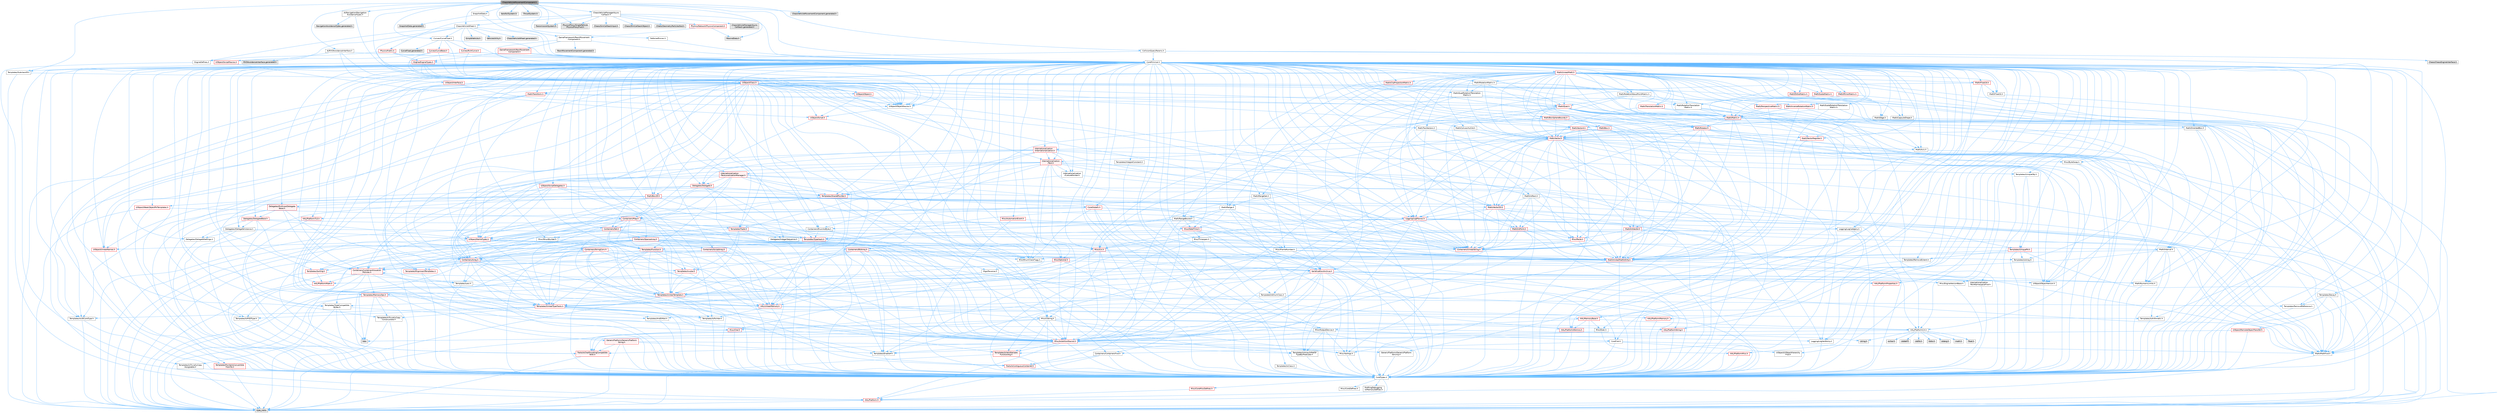 digraph "ChaosVehicleMovementComponent.h"
{
 // INTERACTIVE_SVG=YES
 // LATEX_PDF_SIZE
  bgcolor="transparent";
  edge [fontname=Helvetica,fontsize=10,labelfontname=Helvetica,labelfontsize=10];
  node [fontname=Helvetica,fontsize=10,shape=box,height=0.2,width=0.4];
  Node1 [id="Node000001",label="ChaosVehicleMovementComponent.h",height=0.2,width=0.4,color="gray40", fillcolor="grey60", style="filled", fontcolor="black",tooltip=" "];
  Node1 -> Node2 [id="edge1_Node000001_Node000002",color="steelblue1",style="solid",tooltip=" "];
  Node2 [id="Node000002",label="CoreMinimal.h",height=0.2,width=0.4,color="grey40", fillcolor="white", style="filled",URL="$d7/d67/CoreMinimal_8h.html",tooltip=" "];
  Node2 -> Node3 [id="edge2_Node000002_Node000003",color="steelblue1",style="solid",tooltip=" "];
  Node3 [id="Node000003",label="CoreTypes.h",height=0.2,width=0.4,color="grey40", fillcolor="white", style="filled",URL="$dc/dec/CoreTypes_8h.html",tooltip=" "];
  Node3 -> Node4 [id="edge3_Node000003_Node000004",color="steelblue1",style="solid",tooltip=" "];
  Node4 [id="Node000004",label="HAL/Platform.h",height=0.2,width=0.4,color="red", fillcolor="#FFF0F0", style="filled",URL="$d9/dd0/Platform_8h.html",tooltip=" "];
  Node4 -> Node7 [id="edge4_Node000004_Node000007",color="steelblue1",style="solid",tooltip=" "];
  Node7 [id="Node000007",label="type_traits",height=0.2,width=0.4,color="grey60", fillcolor="#E0E0E0", style="filled",tooltip=" "];
  Node3 -> Node14 [id="edge5_Node000003_Node000014",color="steelblue1",style="solid",tooltip=" "];
  Node14 [id="Node000014",label="ProfilingDebugging\l/UMemoryDefines.h",height=0.2,width=0.4,color="grey40", fillcolor="white", style="filled",URL="$d2/da2/UMemoryDefines_8h.html",tooltip=" "];
  Node3 -> Node15 [id="edge6_Node000003_Node000015",color="steelblue1",style="solid",tooltip=" "];
  Node15 [id="Node000015",label="Misc/CoreMiscDefines.h",height=0.2,width=0.4,color="red", fillcolor="#FFF0F0", style="filled",URL="$da/d38/CoreMiscDefines_8h.html",tooltip=" "];
  Node15 -> Node4 [id="edge7_Node000015_Node000004",color="steelblue1",style="solid",tooltip=" "];
  Node3 -> Node16 [id="edge8_Node000003_Node000016",color="steelblue1",style="solid",tooltip=" "];
  Node16 [id="Node000016",label="Misc/CoreDefines.h",height=0.2,width=0.4,color="grey40", fillcolor="white", style="filled",URL="$d3/dd2/CoreDefines_8h.html",tooltip=" "];
  Node2 -> Node17 [id="edge9_Node000002_Node000017",color="steelblue1",style="solid",tooltip=" "];
  Node17 [id="Node000017",label="CoreFwd.h",height=0.2,width=0.4,color="grey40", fillcolor="white", style="filled",URL="$d1/d1e/CoreFwd_8h.html",tooltip=" "];
  Node17 -> Node3 [id="edge10_Node000017_Node000003",color="steelblue1",style="solid",tooltip=" "];
  Node17 -> Node18 [id="edge11_Node000017_Node000018",color="steelblue1",style="solid",tooltip=" "];
  Node18 [id="Node000018",label="Containers/ContainersFwd.h",height=0.2,width=0.4,color="grey40", fillcolor="white", style="filled",URL="$d4/d0a/ContainersFwd_8h.html",tooltip=" "];
  Node18 -> Node4 [id="edge12_Node000018_Node000004",color="steelblue1",style="solid",tooltip=" "];
  Node18 -> Node3 [id="edge13_Node000018_Node000003",color="steelblue1",style="solid",tooltip=" "];
  Node18 -> Node19 [id="edge14_Node000018_Node000019",color="steelblue1",style="solid",tooltip=" "];
  Node19 [id="Node000019",label="Traits/IsContiguousContainer.h",height=0.2,width=0.4,color="red", fillcolor="#FFF0F0", style="filled",URL="$d5/d3c/IsContiguousContainer_8h.html",tooltip=" "];
  Node19 -> Node3 [id="edge15_Node000019_Node000003",color="steelblue1",style="solid",tooltip=" "];
  Node17 -> Node22 [id="edge16_Node000017_Node000022",color="steelblue1",style="solid",tooltip=" "];
  Node22 [id="Node000022",label="Math/MathFwd.h",height=0.2,width=0.4,color="grey40", fillcolor="white", style="filled",URL="$d2/d10/MathFwd_8h.html",tooltip=" "];
  Node22 -> Node4 [id="edge17_Node000022_Node000004",color="steelblue1",style="solid",tooltip=" "];
  Node17 -> Node23 [id="edge18_Node000017_Node000023",color="steelblue1",style="solid",tooltip=" "];
  Node23 [id="Node000023",label="UObject/UObjectHierarchy\lFwd.h",height=0.2,width=0.4,color="grey40", fillcolor="white", style="filled",URL="$d3/d13/UObjectHierarchyFwd_8h.html",tooltip=" "];
  Node2 -> Node23 [id="edge19_Node000002_Node000023",color="steelblue1",style="solid",tooltip=" "];
  Node2 -> Node18 [id="edge20_Node000002_Node000018",color="steelblue1",style="solid",tooltip=" "];
  Node2 -> Node24 [id="edge21_Node000002_Node000024",color="steelblue1",style="solid",tooltip=" "];
  Node24 [id="Node000024",label="Misc/VarArgs.h",height=0.2,width=0.4,color="grey40", fillcolor="white", style="filled",URL="$d5/d6f/VarArgs_8h.html",tooltip=" "];
  Node24 -> Node3 [id="edge22_Node000024_Node000003",color="steelblue1",style="solid",tooltip=" "];
  Node2 -> Node25 [id="edge23_Node000002_Node000025",color="steelblue1",style="solid",tooltip=" "];
  Node25 [id="Node000025",label="Logging/LogVerbosity.h",height=0.2,width=0.4,color="grey40", fillcolor="white", style="filled",URL="$d2/d8f/LogVerbosity_8h.html",tooltip=" "];
  Node25 -> Node3 [id="edge24_Node000025_Node000003",color="steelblue1",style="solid",tooltip=" "];
  Node2 -> Node26 [id="edge25_Node000002_Node000026",color="steelblue1",style="solid",tooltip=" "];
  Node26 [id="Node000026",label="Misc/OutputDevice.h",height=0.2,width=0.4,color="grey40", fillcolor="white", style="filled",URL="$d7/d32/OutputDevice_8h.html",tooltip=" "];
  Node26 -> Node17 [id="edge26_Node000026_Node000017",color="steelblue1",style="solid",tooltip=" "];
  Node26 -> Node3 [id="edge27_Node000026_Node000003",color="steelblue1",style="solid",tooltip=" "];
  Node26 -> Node25 [id="edge28_Node000026_Node000025",color="steelblue1",style="solid",tooltip=" "];
  Node26 -> Node24 [id="edge29_Node000026_Node000024",color="steelblue1",style="solid",tooltip=" "];
  Node26 -> Node27 [id="edge30_Node000026_Node000027",color="steelblue1",style="solid",tooltip=" "];
  Node27 [id="Node000027",label="Templates/IsArrayOrRefOf\lTypeByPredicate.h",height=0.2,width=0.4,color="grey40", fillcolor="white", style="filled",URL="$d6/da1/IsArrayOrRefOfTypeByPredicate_8h.html",tooltip=" "];
  Node27 -> Node3 [id="edge31_Node000027_Node000003",color="steelblue1",style="solid",tooltip=" "];
  Node26 -> Node28 [id="edge32_Node000026_Node000028",color="steelblue1",style="solid",tooltip=" "];
  Node28 [id="Node000028",label="Templates/IsValidVariadic\lFunctionArg.h",height=0.2,width=0.4,color="red", fillcolor="#FFF0F0", style="filled",URL="$d0/dc8/IsValidVariadicFunctionArg_8h.html",tooltip=" "];
  Node28 -> Node3 [id="edge33_Node000028_Node000003",color="steelblue1",style="solid",tooltip=" "];
  Node28 -> Node7 [id="edge34_Node000028_Node000007",color="steelblue1",style="solid",tooltip=" "];
  Node26 -> Node30 [id="edge35_Node000026_Node000030",color="steelblue1",style="solid",tooltip=" "];
  Node30 [id="Node000030",label="Traits/IsCharEncodingCompatible\lWith.h",height=0.2,width=0.4,color="red", fillcolor="#FFF0F0", style="filled",URL="$df/dd1/IsCharEncodingCompatibleWith_8h.html",tooltip=" "];
  Node30 -> Node7 [id="edge36_Node000030_Node000007",color="steelblue1",style="solid",tooltip=" "];
  Node2 -> Node32 [id="edge37_Node000002_Node000032",color="steelblue1",style="solid",tooltip=" "];
  Node32 [id="Node000032",label="HAL/PlatformCrt.h",height=0.2,width=0.4,color="grey40", fillcolor="white", style="filled",URL="$d8/d75/PlatformCrt_8h.html",tooltip=" "];
  Node32 -> Node33 [id="edge38_Node000032_Node000033",color="steelblue1",style="solid",tooltip=" "];
  Node33 [id="Node000033",label="new",height=0.2,width=0.4,color="grey60", fillcolor="#E0E0E0", style="filled",tooltip=" "];
  Node32 -> Node34 [id="edge39_Node000032_Node000034",color="steelblue1",style="solid",tooltip=" "];
  Node34 [id="Node000034",label="wchar.h",height=0.2,width=0.4,color="grey60", fillcolor="#E0E0E0", style="filled",tooltip=" "];
  Node32 -> Node35 [id="edge40_Node000032_Node000035",color="steelblue1",style="solid",tooltip=" "];
  Node35 [id="Node000035",label="stddef.h",height=0.2,width=0.4,color="grey60", fillcolor="#E0E0E0", style="filled",tooltip=" "];
  Node32 -> Node36 [id="edge41_Node000032_Node000036",color="steelblue1",style="solid",tooltip=" "];
  Node36 [id="Node000036",label="stdlib.h",height=0.2,width=0.4,color="grey60", fillcolor="#E0E0E0", style="filled",tooltip=" "];
  Node32 -> Node37 [id="edge42_Node000032_Node000037",color="steelblue1",style="solid",tooltip=" "];
  Node37 [id="Node000037",label="stdio.h",height=0.2,width=0.4,color="grey60", fillcolor="#E0E0E0", style="filled",tooltip=" "];
  Node32 -> Node38 [id="edge43_Node000032_Node000038",color="steelblue1",style="solid",tooltip=" "];
  Node38 [id="Node000038",label="stdarg.h",height=0.2,width=0.4,color="grey60", fillcolor="#E0E0E0", style="filled",tooltip=" "];
  Node32 -> Node39 [id="edge44_Node000032_Node000039",color="steelblue1",style="solid",tooltip=" "];
  Node39 [id="Node000039",label="math.h",height=0.2,width=0.4,color="grey60", fillcolor="#E0E0E0", style="filled",tooltip=" "];
  Node32 -> Node40 [id="edge45_Node000032_Node000040",color="steelblue1",style="solid",tooltip=" "];
  Node40 [id="Node000040",label="float.h",height=0.2,width=0.4,color="grey60", fillcolor="#E0E0E0", style="filled",tooltip=" "];
  Node32 -> Node41 [id="edge46_Node000032_Node000041",color="steelblue1",style="solid",tooltip=" "];
  Node41 [id="Node000041",label="string.h",height=0.2,width=0.4,color="grey60", fillcolor="#E0E0E0", style="filled",tooltip=" "];
  Node2 -> Node42 [id="edge47_Node000002_Node000042",color="steelblue1",style="solid",tooltip=" "];
  Node42 [id="Node000042",label="HAL/PlatformMisc.h",height=0.2,width=0.4,color="red", fillcolor="#FFF0F0", style="filled",URL="$d0/df5/PlatformMisc_8h.html",tooltip=" "];
  Node42 -> Node3 [id="edge48_Node000042_Node000003",color="steelblue1",style="solid",tooltip=" "];
  Node2 -> Node61 [id="edge49_Node000002_Node000061",color="steelblue1",style="solid",tooltip=" "];
  Node61 [id="Node000061",label="Misc/AssertionMacros.h",height=0.2,width=0.4,color="red", fillcolor="#FFF0F0", style="filled",URL="$d0/dfa/AssertionMacros_8h.html",tooltip=" "];
  Node61 -> Node3 [id="edge50_Node000061_Node000003",color="steelblue1",style="solid",tooltip=" "];
  Node61 -> Node4 [id="edge51_Node000061_Node000004",color="steelblue1",style="solid",tooltip=" "];
  Node61 -> Node42 [id="edge52_Node000061_Node000042",color="steelblue1",style="solid",tooltip=" "];
  Node61 -> Node62 [id="edge53_Node000061_Node000062",color="steelblue1",style="solid",tooltip=" "];
  Node62 [id="Node000062",label="Templates/EnableIf.h",height=0.2,width=0.4,color="grey40", fillcolor="white", style="filled",URL="$d7/d60/EnableIf_8h.html",tooltip=" "];
  Node62 -> Node3 [id="edge54_Node000062_Node000003",color="steelblue1",style="solid",tooltip=" "];
  Node61 -> Node27 [id="edge55_Node000061_Node000027",color="steelblue1",style="solid",tooltip=" "];
  Node61 -> Node28 [id="edge56_Node000061_Node000028",color="steelblue1",style="solid",tooltip=" "];
  Node61 -> Node30 [id="edge57_Node000061_Node000030",color="steelblue1",style="solid",tooltip=" "];
  Node61 -> Node24 [id="edge58_Node000061_Node000024",color="steelblue1",style="solid",tooltip=" "];
  Node2 -> Node70 [id="edge59_Node000002_Node000070",color="steelblue1",style="solid",tooltip=" "];
  Node70 [id="Node000070",label="Templates/IsPointer.h",height=0.2,width=0.4,color="grey40", fillcolor="white", style="filled",URL="$d7/d05/IsPointer_8h.html",tooltip=" "];
  Node70 -> Node3 [id="edge60_Node000070_Node000003",color="steelblue1",style="solid",tooltip=" "];
  Node2 -> Node71 [id="edge61_Node000002_Node000071",color="steelblue1",style="solid",tooltip=" "];
  Node71 [id="Node000071",label="HAL/PlatformMemory.h",height=0.2,width=0.4,color="red", fillcolor="#FFF0F0", style="filled",URL="$de/d68/PlatformMemory_8h.html",tooltip=" "];
  Node71 -> Node3 [id="edge62_Node000071_Node000003",color="steelblue1",style="solid",tooltip=" "];
  Node2 -> Node54 [id="edge63_Node000002_Node000054",color="steelblue1",style="solid",tooltip=" "];
  Node54 [id="Node000054",label="HAL/PlatformAtomics.h",height=0.2,width=0.4,color="red", fillcolor="#FFF0F0", style="filled",URL="$d3/d36/PlatformAtomics_8h.html",tooltip=" "];
  Node54 -> Node3 [id="edge64_Node000054_Node000003",color="steelblue1",style="solid",tooltip=" "];
  Node2 -> Node76 [id="edge65_Node000002_Node000076",color="steelblue1",style="solid",tooltip=" "];
  Node76 [id="Node000076",label="Misc/Exec.h",height=0.2,width=0.4,color="grey40", fillcolor="white", style="filled",URL="$de/ddb/Exec_8h.html",tooltip=" "];
  Node76 -> Node3 [id="edge66_Node000076_Node000003",color="steelblue1",style="solid",tooltip=" "];
  Node76 -> Node61 [id="edge67_Node000076_Node000061",color="steelblue1",style="solid",tooltip=" "];
  Node2 -> Node77 [id="edge68_Node000002_Node000077",color="steelblue1",style="solid",tooltip=" "];
  Node77 [id="Node000077",label="HAL/MemoryBase.h",height=0.2,width=0.4,color="red", fillcolor="#FFF0F0", style="filled",URL="$d6/d9f/MemoryBase_8h.html",tooltip=" "];
  Node77 -> Node3 [id="edge69_Node000077_Node000003",color="steelblue1",style="solid",tooltip=" "];
  Node77 -> Node54 [id="edge70_Node000077_Node000054",color="steelblue1",style="solid",tooltip=" "];
  Node77 -> Node32 [id="edge71_Node000077_Node000032",color="steelblue1",style="solid",tooltip=" "];
  Node77 -> Node76 [id="edge72_Node000077_Node000076",color="steelblue1",style="solid",tooltip=" "];
  Node77 -> Node26 [id="edge73_Node000077_Node000026",color="steelblue1",style="solid",tooltip=" "];
  Node2 -> Node87 [id="edge74_Node000002_Node000087",color="steelblue1",style="solid",tooltip=" "];
  Node87 [id="Node000087",label="HAL/UnrealMemory.h",height=0.2,width=0.4,color="red", fillcolor="#FFF0F0", style="filled",URL="$d9/d96/UnrealMemory_8h.html",tooltip=" "];
  Node87 -> Node3 [id="edge75_Node000087_Node000003",color="steelblue1",style="solid",tooltip=" "];
  Node87 -> Node77 [id="edge76_Node000087_Node000077",color="steelblue1",style="solid",tooltip=" "];
  Node87 -> Node71 [id="edge77_Node000087_Node000071",color="steelblue1",style="solid",tooltip=" "];
  Node87 -> Node70 [id="edge78_Node000087_Node000070",color="steelblue1",style="solid",tooltip=" "];
  Node2 -> Node89 [id="edge79_Node000002_Node000089",color="steelblue1",style="solid",tooltip=" "];
  Node89 [id="Node000089",label="Templates/IsArithmetic.h",height=0.2,width=0.4,color="grey40", fillcolor="white", style="filled",URL="$d2/d5d/IsArithmetic_8h.html",tooltip=" "];
  Node89 -> Node3 [id="edge80_Node000089_Node000003",color="steelblue1",style="solid",tooltip=" "];
  Node2 -> Node83 [id="edge81_Node000002_Node000083",color="steelblue1",style="solid",tooltip=" "];
  Node83 [id="Node000083",label="Templates/AndOrNot.h",height=0.2,width=0.4,color="grey40", fillcolor="white", style="filled",URL="$db/d0a/AndOrNot_8h.html",tooltip=" "];
  Node83 -> Node3 [id="edge82_Node000083_Node000003",color="steelblue1",style="solid",tooltip=" "];
  Node2 -> Node90 [id="edge83_Node000002_Node000090",color="steelblue1",style="solid",tooltip=" "];
  Node90 [id="Node000090",label="Templates/IsPODType.h",height=0.2,width=0.4,color="grey40", fillcolor="white", style="filled",URL="$d7/db1/IsPODType_8h.html",tooltip=" "];
  Node90 -> Node3 [id="edge84_Node000090_Node000003",color="steelblue1",style="solid",tooltip=" "];
  Node2 -> Node91 [id="edge85_Node000002_Node000091",color="steelblue1",style="solid",tooltip=" "];
  Node91 [id="Node000091",label="Templates/IsUECoreType.h",height=0.2,width=0.4,color="grey40", fillcolor="white", style="filled",URL="$d1/db8/IsUECoreType_8h.html",tooltip=" "];
  Node91 -> Node3 [id="edge86_Node000091_Node000003",color="steelblue1",style="solid",tooltip=" "];
  Node91 -> Node7 [id="edge87_Node000091_Node000007",color="steelblue1",style="solid",tooltip=" "];
  Node2 -> Node84 [id="edge88_Node000002_Node000084",color="steelblue1",style="solid",tooltip=" "];
  Node84 [id="Node000084",label="Templates/IsTriviallyCopy\lConstructible.h",height=0.2,width=0.4,color="grey40", fillcolor="white", style="filled",URL="$d3/d78/IsTriviallyCopyConstructible_8h.html",tooltip=" "];
  Node84 -> Node3 [id="edge89_Node000084_Node000003",color="steelblue1",style="solid",tooltip=" "];
  Node84 -> Node7 [id="edge90_Node000084_Node000007",color="steelblue1",style="solid",tooltip=" "];
  Node2 -> Node92 [id="edge91_Node000002_Node000092",color="steelblue1",style="solid",tooltip=" "];
  Node92 [id="Node000092",label="Templates/UnrealTypeTraits.h",height=0.2,width=0.4,color="red", fillcolor="#FFF0F0", style="filled",URL="$d2/d2d/UnrealTypeTraits_8h.html",tooltip=" "];
  Node92 -> Node3 [id="edge92_Node000092_Node000003",color="steelblue1",style="solid",tooltip=" "];
  Node92 -> Node70 [id="edge93_Node000092_Node000070",color="steelblue1",style="solid",tooltip=" "];
  Node92 -> Node61 [id="edge94_Node000092_Node000061",color="steelblue1",style="solid",tooltip=" "];
  Node92 -> Node83 [id="edge95_Node000092_Node000083",color="steelblue1",style="solid",tooltip=" "];
  Node92 -> Node62 [id="edge96_Node000092_Node000062",color="steelblue1",style="solid",tooltip=" "];
  Node92 -> Node89 [id="edge97_Node000092_Node000089",color="steelblue1",style="solid",tooltip=" "];
  Node92 -> Node90 [id="edge98_Node000092_Node000090",color="steelblue1",style="solid",tooltip=" "];
  Node92 -> Node91 [id="edge99_Node000092_Node000091",color="steelblue1",style="solid",tooltip=" "];
  Node92 -> Node84 [id="edge100_Node000092_Node000084",color="steelblue1",style="solid",tooltip=" "];
  Node2 -> Node62 [id="edge101_Node000002_Node000062",color="steelblue1",style="solid",tooltip=" "];
  Node2 -> Node94 [id="edge102_Node000002_Node000094",color="steelblue1",style="solid",tooltip=" "];
  Node94 [id="Node000094",label="Templates/RemoveReference.h",height=0.2,width=0.4,color="grey40", fillcolor="white", style="filled",URL="$da/dbe/RemoveReference_8h.html",tooltip=" "];
  Node94 -> Node3 [id="edge103_Node000094_Node000003",color="steelblue1",style="solid",tooltip=" "];
  Node2 -> Node95 [id="edge104_Node000002_Node000095",color="steelblue1",style="solid",tooltip=" "];
  Node95 [id="Node000095",label="Templates/IntegralConstant.h",height=0.2,width=0.4,color="grey40", fillcolor="white", style="filled",URL="$db/d1b/IntegralConstant_8h.html",tooltip=" "];
  Node95 -> Node3 [id="edge105_Node000095_Node000003",color="steelblue1",style="solid",tooltip=" "];
  Node2 -> Node96 [id="edge106_Node000002_Node000096",color="steelblue1",style="solid",tooltip=" "];
  Node96 [id="Node000096",label="Templates/IsClass.h",height=0.2,width=0.4,color="grey40", fillcolor="white", style="filled",URL="$db/dcb/IsClass_8h.html",tooltip=" "];
  Node96 -> Node3 [id="edge107_Node000096_Node000003",color="steelblue1",style="solid",tooltip=" "];
  Node2 -> Node97 [id="edge108_Node000002_Node000097",color="steelblue1",style="solid",tooltip=" "];
  Node97 [id="Node000097",label="Templates/TypeCompatible\lBytes.h",height=0.2,width=0.4,color="grey40", fillcolor="white", style="filled",URL="$df/d0a/TypeCompatibleBytes_8h.html",tooltip=" "];
  Node97 -> Node3 [id="edge109_Node000097_Node000003",color="steelblue1",style="solid",tooltip=" "];
  Node97 -> Node41 [id="edge110_Node000097_Node000041",color="steelblue1",style="solid",tooltip=" "];
  Node97 -> Node33 [id="edge111_Node000097_Node000033",color="steelblue1",style="solid",tooltip=" "];
  Node97 -> Node7 [id="edge112_Node000097_Node000007",color="steelblue1",style="solid",tooltip=" "];
  Node2 -> Node19 [id="edge113_Node000002_Node000019",color="steelblue1",style="solid",tooltip=" "];
  Node2 -> Node98 [id="edge114_Node000002_Node000098",color="steelblue1",style="solid",tooltip=" "];
  Node98 [id="Node000098",label="Templates/UnrealTemplate.h",height=0.2,width=0.4,color="red", fillcolor="#FFF0F0", style="filled",URL="$d4/d24/UnrealTemplate_8h.html",tooltip=" "];
  Node98 -> Node3 [id="edge115_Node000098_Node000003",color="steelblue1",style="solid",tooltip=" "];
  Node98 -> Node70 [id="edge116_Node000098_Node000070",color="steelblue1",style="solid",tooltip=" "];
  Node98 -> Node87 [id="edge117_Node000098_Node000087",color="steelblue1",style="solid",tooltip=" "];
  Node98 -> Node92 [id="edge118_Node000098_Node000092",color="steelblue1",style="solid",tooltip=" "];
  Node98 -> Node94 [id="edge119_Node000098_Node000094",color="steelblue1",style="solid",tooltip=" "];
  Node98 -> Node97 [id="edge120_Node000098_Node000097",color="steelblue1",style="solid",tooltip=" "];
  Node98 -> Node19 [id="edge121_Node000098_Node000019",color="steelblue1",style="solid",tooltip=" "];
  Node98 -> Node7 [id="edge122_Node000098_Node000007",color="steelblue1",style="solid",tooltip=" "];
  Node2 -> Node47 [id="edge123_Node000002_Node000047",color="steelblue1",style="solid",tooltip=" "];
  Node47 [id="Node000047",label="Math/NumericLimits.h",height=0.2,width=0.4,color="grey40", fillcolor="white", style="filled",URL="$df/d1b/NumericLimits_8h.html",tooltip=" "];
  Node47 -> Node3 [id="edge124_Node000047_Node000003",color="steelblue1",style="solid",tooltip=" "];
  Node2 -> Node102 [id="edge125_Node000002_Node000102",color="steelblue1",style="solid",tooltip=" "];
  Node102 [id="Node000102",label="HAL/PlatformMath.h",height=0.2,width=0.4,color="red", fillcolor="#FFF0F0", style="filled",URL="$dc/d53/PlatformMath_8h.html",tooltip=" "];
  Node102 -> Node3 [id="edge126_Node000102_Node000003",color="steelblue1",style="solid",tooltip=" "];
  Node2 -> Node85 [id="edge127_Node000002_Node000085",color="steelblue1",style="solid",tooltip=" "];
  Node85 [id="Node000085",label="Templates/IsTriviallyCopy\lAssignable.h",height=0.2,width=0.4,color="grey40", fillcolor="white", style="filled",URL="$d2/df2/IsTriviallyCopyAssignable_8h.html",tooltip=" "];
  Node85 -> Node3 [id="edge128_Node000085_Node000003",color="steelblue1",style="solid",tooltip=" "];
  Node85 -> Node7 [id="edge129_Node000085_Node000007",color="steelblue1",style="solid",tooltip=" "];
  Node2 -> Node110 [id="edge130_Node000002_Node000110",color="steelblue1",style="solid",tooltip=" "];
  Node110 [id="Node000110",label="Templates/MemoryOps.h",height=0.2,width=0.4,color="red", fillcolor="#FFF0F0", style="filled",URL="$db/dea/MemoryOps_8h.html",tooltip=" "];
  Node110 -> Node3 [id="edge131_Node000110_Node000003",color="steelblue1",style="solid",tooltip=" "];
  Node110 -> Node87 [id="edge132_Node000110_Node000087",color="steelblue1",style="solid",tooltip=" "];
  Node110 -> Node85 [id="edge133_Node000110_Node000085",color="steelblue1",style="solid",tooltip=" "];
  Node110 -> Node84 [id="edge134_Node000110_Node000084",color="steelblue1",style="solid",tooltip=" "];
  Node110 -> Node92 [id="edge135_Node000110_Node000092",color="steelblue1",style="solid",tooltip=" "];
  Node110 -> Node33 [id="edge136_Node000110_Node000033",color="steelblue1",style="solid",tooltip=" "];
  Node110 -> Node7 [id="edge137_Node000110_Node000007",color="steelblue1",style="solid",tooltip=" "];
  Node2 -> Node111 [id="edge138_Node000002_Node000111",color="steelblue1",style="solid",tooltip=" "];
  Node111 [id="Node000111",label="Containers/ContainerAllocation\lPolicies.h",height=0.2,width=0.4,color="red", fillcolor="#FFF0F0", style="filled",URL="$d7/dff/ContainerAllocationPolicies_8h.html",tooltip=" "];
  Node111 -> Node3 [id="edge139_Node000111_Node000003",color="steelblue1",style="solid",tooltip=" "];
  Node111 -> Node111 [id="edge140_Node000111_Node000111",color="steelblue1",style="solid",tooltip=" "];
  Node111 -> Node102 [id="edge141_Node000111_Node000102",color="steelblue1",style="solid",tooltip=" "];
  Node111 -> Node87 [id="edge142_Node000111_Node000087",color="steelblue1",style="solid",tooltip=" "];
  Node111 -> Node47 [id="edge143_Node000111_Node000047",color="steelblue1",style="solid",tooltip=" "];
  Node111 -> Node61 [id="edge144_Node000111_Node000061",color="steelblue1",style="solid",tooltip=" "];
  Node111 -> Node110 [id="edge145_Node000111_Node000110",color="steelblue1",style="solid",tooltip=" "];
  Node111 -> Node97 [id="edge146_Node000111_Node000097",color="steelblue1",style="solid",tooltip=" "];
  Node111 -> Node7 [id="edge147_Node000111_Node000007",color="steelblue1",style="solid",tooltip=" "];
  Node2 -> Node114 [id="edge148_Node000002_Node000114",color="steelblue1",style="solid",tooltip=" "];
  Node114 [id="Node000114",label="Templates/IsEnumClass.h",height=0.2,width=0.4,color="grey40", fillcolor="white", style="filled",URL="$d7/d15/IsEnumClass_8h.html",tooltip=" "];
  Node114 -> Node3 [id="edge149_Node000114_Node000003",color="steelblue1",style="solid",tooltip=" "];
  Node114 -> Node83 [id="edge150_Node000114_Node000083",color="steelblue1",style="solid",tooltip=" "];
  Node2 -> Node115 [id="edge151_Node000002_Node000115",color="steelblue1",style="solid",tooltip=" "];
  Node115 [id="Node000115",label="HAL/PlatformProperties.h",height=0.2,width=0.4,color="red", fillcolor="#FFF0F0", style="filled",URL="$d9/db0/PlatformProperties_8h.html",tooltip=" "];
  Node115 -> Node3 [id="edge152_Node000115_Node000003",color="steelblue1",style="solid",tooltip=" "];
  Node2 -> Node118 [id="edge153_Node000002_Node000118",color="steelblue1",style="solid",tooltip=" "];
  Node118 [id="Node000118",label="Misc/EngineVersionBase.h",height=0.2,width=0.4,color="grey40", fillcolor="white", style="filled",URL="$d5/d2b/EngineVersionBase_8h.html",tooltip=" "];
  Node118 -> Node3 [id="edge154_Node000118_Node000003",color="steelblue1",style="solid",tooltip=" "];
  Node2 -> Node119 [id="edge155_Node000002_Node000119",color="steelblue1",style="solid",tooltip=" "];
  Node119 [id="Node000119",label="Internationalization\l/TextNamespaceFwd.h",height=0.2,width=0.4,color="grey40", fillcolor="white", style="filled",URL="$d8/d97/TextNamespaceFwd_8h.html",tooltip=" "];
  Node119 -> Node3 [id="edge156_Node000119_Node000003",color="steelblue1",style="solid",tooltip=" "];
  Node2 -> Node120 [id="edge157_Node000002_Node000120",color="steelblue1",style="solid",tooltip=" "];
  Node120 [id="Node000120",label="Serialization/Archive.h",height=0.2,width=0.4,color="red", fillcolor="#FFF0F0", style="filled",URL="$d7/d3b/Archive_8h.html",tooltip=" "];
  Node120 -> Node17 [id="edge158_Node000120_Node000017",color="steelblue1",style="solid",tooltip=" "];
  Node120 -> Node3 [id="edge159_Node000120_Node000003",color="steelblue1",style="solid",tooltip=" "];
  Node120 -> Node115 [id="edge160_Node000120_Node000115",color="steelblue1",style="solid",tooltip=" "];
  Node120 -> Node119 [id="edge161_Node000120_Node000119",color="steelblue1",style="solid",tooltip=" "];
  Node120 -> Node22 [id="edge162_Node000120_Node000022",color="steelblue1",style="solid",tooltip=" "];
  Node120 -> Node61 [id="edge163_Node000120_Node000061",color="steelblue1",style="solid",tooltip=" "];
  Node120 -> Node118 [id="edge164_Node000120_Node000118",color="steelblue1",style="solid",tooltip=" "];
  Node120 -> Node24 [id="edge165_Node000120_Node000024",color="steelblue1",style="solid",tooltip=" "];
  Node120 -> Node62 [id="edge166_Node000120_Node000062",color="steelblue1",style="solid",tooltip=" "];
  Node120 -> Node27 [id="edge167_Node000120_Node000027",color="steelblue1",style="solid",tooltip=" "];
  Node120 -> Node114 [id="edge168_Node000120_Node000114",color="steelblue1",style="solid",tooltip=" "];
  Node120 -> Node28 [id="edge169_Node000120_Node000028",color="steelblue1",style="solid",tooltip=" "];
  Node120 -> Node98 [id="edge170_Node000120_Node000098",color="steelblue1",style="solid",tooltip=" "];
  Node120 -> Node30 [id="edge171_Node000120_Node000030",color="steelblue1",style="solid",tooltip=" "];
  Node120 -> Node123 [id="edge172_Node000120_Node000123",color="steelblue1",style="solid",tooltip=" "];
  Node123 [id="Node000123",label="UObject/ObjectVersion.h",height=0.2,width=0.4,color="grey40", fillcolor="white", style="filled",URL="$da/d63/ObjectVersion_8h.html",tooltip=" "];
  Node123 -> Node3 [id="edge173_Node000123_Node000003",color="steelblue1",style="solid",tooltip=" "];
  Node2 -> Node124 [id="edge174_Node000002_Node000124",color="steelblue1",style="solid",tooltip=" "];
  Node124 [id="Node000124",label="Templates/Less.h",height=0.2,width=0.4,color="grey40", fillcolor="white", style="filled",URL="$de/dc8/Less_8h.html",tooltip=" "];
  Node124 -> Node3 [id="edge175_Node000124_Node000003",color="steelblue1",style="solid",tooltip=" "];
  Node124 -> Node98 [id="edge176_Node000124_Node000098",color="steelblue1",style="solid",tooltip=" "];
  Node2 -> Node125 [id="edge177_Node000002_Node000125",color="steelblue1",style="solid",tooltip=" "];
  Node125 [id="Node000125",label="Templates/Sorting.h",height=0.2,width=0.4,color="red", fillcolor="#FFF0F0", style="filled",URL="$d3/d9e/Sorting_8h.html",tooltip=" "];
  Node125 -> Node3 [id="edge178_Node000125_Node000003",color="steelblue1",style="solid",tooltip=" "];
  Node125 -> Node102 [id="edge179_Node000125_Node000102",color="steelblue1",style="solid",tooltip=" "];
  Node125 -> Node124 [id="edge180_Node000125_Node000124",color="steelblue1",style="solid",tooltip=" "];
  Node2 -> Node136 [id="edge181_Node000002_Node000136",color="steelblue1",style="solid",tooltip=" "];
  Node136 [id="Node000136",label="Misc/Char.h",height=0.2,width=0.4,color="red", fillcolor="#FFF0F0", style="filled",URL="$d0/d58/Char_8h.html",tooltip=" "];
  Node136 -> Node3 [id="edge182_Node000136_Node000003",color="steelblue1",style="solid",tooltip=" "];
  Node136 -> Node7 [id="edge183_Node000136_Node000007",color="steelblue1",style="solid",tooltip=" "];
  Node2 -> Node139 [id="edge184_Node000002_Node000139",color="steelblue1",style="solid",tooltip=" "];
  Node139 [id="Node000139",label="GenericPlatform/GenericPlatform\lStricmp.h",height=0.2,width=0.4,color="grey40", fillcolor="white", style="filled",URL="$d2/d86/GenericPlatformStricmp_8h.html",tooltip=" "];
  Node139 -> Node3 [id="edge185_Node000139_Node000003",color="steelblue1",style="solid",tooltip=" "];
  Node2 -> Node140 [id="edge186_Node000002_Node000140",color="steelblue1",style="solid",tooltip=" "];
  Node140 [id="Node000140",label="GenericPlatform/GenericPlatform\lString.h",height=0.2,width=0.4,color="red", fillcolor="#FFF0F0", style="filled",URL="$dd/d20/GenericPlatformString_8h.html",tooltip=" "];
  Node140 -> Node3 [id="edge187_Node000140_Node000003",color="steelblue1",style="solid",tooltip=" "];
  Node140 -> Node139 [id="edge188_Node000140_Node000139",color="steelblue1",style="solid",tooltip=" "];
  Node140 -> Node62 [id="edge189_Node000140_Node000062",color="steelblue1",style="solid",tooltip=" "];
  Node140 -> Node30 [id="edge190_Node000140_Node000030",color="steelblue1",style="solid",tooltip=" "];
  Node140 -> Node7 [id="edge191_Node000140_Node000007",color="steelblue1",style="solid",tooltip=" "];
  Node2 -> Node73 [id="edge192_Node000002_Node000073",color="steelblue1",style="solid",tooltip=" "];
  Node73 [id="Node000073",label="HAL/PlatformString.h",height=0.2,width=0.4,color="red", fillcolor="#FFF0F0", style="filled",URL="$db/db5/PlatformString_8h.html",tooltip=" "];
  Node73 -> Node3 [id="edge193_Node000073_Node000003",color="steelblue1",style="solid",tooltip=" "];
  Node2 -> Node143 [id="edge194_Node000002_Node000143",color="steelblue1",style="solid",tooltip=" "];
  Node143 [id="Node000143",label="Misc/CString.h",height=0.2,width=0.4,color="grey40", fillcolor="white", style="filled",URL="$d2/d49/CString_8h.html",tooltip=" "];
  Node143 -> Node3 [id="edge195_Node000143_Node000003",color="steelblue1",style="solid",tooltip=" "];
  Node143 -> Node32 [id="edge196_Node000143_Node000032",color="steelblue1",style="solid",tooltip=" "];
  Node143 -> Node73 [id="edge197_Node000143_Node000073",color="steelblue1",style="solid",tooltip=" "];
  Node143 -> Node61 [id="edge198_Node000143_Node000061",color="steelblue1",style="solid",tooltip=" "];
  Node143 -> Node136 [id="edge199_Node000143_Node000136",color="steelblue1",style="solid",tooltip=" "];
  Node143 -> Node24 [id="edge200_Node000143_Node000024",color="steelblue1",style="solid",tooltip=" "];
  Node143 -> Node27 [id="edge201_Node000143_Node000027",color="steelblue1",style="solid",tooltip=" "];
  Node143 -> Node28 [id="edge202_Node000143_Node000028",color="steelblue1",style="solid",tooltip=" "];
  Node143 -> Node30 [id="edge203_Node000143_Node000030",color="steelblue1",style="solid",tooltip=" "];
  Node2 -> Node144 [id="edge204_Node000002_Node000144",color="steelblue1",style="solid",tooltip=" "];
  Node144 [id="Node000144",label="Misc/Crc.h",height=0.2,width=0.4,color="red", fillcolor="#FFF0F0", style="filled",URL="$d4/dd2/Crc_8h.html",tooltip=" "];
  Node144 -> Node3 [id="edge205_Node000144_Node000003",color="steelblue1",style="solid",tooltip=" "];
  Node144 -> Node73 [id="edge206_Node000144_Node000073",color="steelblue1",style="solid",tooltip=" "];
  Node144 -> Node61 [id="edge207_Node000144_Node000061",color="steelblue1",style="solid",tooltip=" "];
  Node144 -> Node143 [id="edge208_Node000144_Node000143",color="steelblue1",style="solid",tooltip=" "];
  Node144 -> Node136 [id="edge209_Node000144_Node000136",color="steelblue1",style="solid",tooltip=" "];
  Node144 -> Node92 [id="edge210_Node000144_Node000092",color="steelblue1",style="solid",tooltip=" "];
  Node2 -> Node135 [id="edge211_Node000002_Node000135",color="steelblue1",style="solid",tooltip=" "];
  Node135 [id="Node000135",label="Math/UnrealMathUtility.h",height=0.2,width=0.4,color="red", fillcolor="#FFF0F0", style="filled",URL="$db/db8/UnrealMathUtility_8h.html",tooltip=" "];
  Node135 -> Node3 [id="edge212_Node000135_Node000003",color="steelblue1",style="solid",tooltip=" "];
  Node135 -> Node61 [id="edge213_Node000135_Node000061",color="steelblue1",style="solid",tooltip=" "];
  Node135 -> Node102 [id="edge214_Node000135_Node000102",color="steelblue1",style="solid",tooltip=" "];
  Node135 -> Node22 [id="edge215_Node000135_Node000022",color="steelblue1",style="solid",tooltip=" "];
  Node2 -> Node145 [id="edge216_Node000002_Node000145",color="steelblue1",style="solid",tooltip=" "];
  Node145 [id="Node000145",label="Containers/UnrealString.h",height=0.2,width=0.4,color="red", fillcolor="#FFF0F0", style="filled",URL="$d5/dba/UnrealString_8h.html",tooltip=" "];
  Node2 -> Node149 [id="edge217_Node000002_Node000149",color="steelblue1",style="solid",tooltip=" "];
  Node149 [id="Node000149",label="Containers/Array.h",height=0.2,width=0.4,color="red", fillcolor="#FFF0F0", style="filled",URL="$df/dd0/Array_8h.html",tooltip=" "];
  Node149 -> Node3 [id="edge218_Node000149_Node000003",color="steelblue1",style="solid",tooltip=" "];
  Node149 -> Node61 [id="edge219_Node000149_Node000061",color="steelblue1",style="solid",tooltip=" "];
  Node149 -> Node87 [id="edge220_Node000149_Node000087",color="steelblue1",style="solid",tooltip=" "];
  Node149 -> Node92 [id="edge221_Node000149_Node000092",color="steelblue1",style="solid",tooltip=" "];
  Node149 -> Node98 [id="edge222_Node000149_Node000098",color="steelblue1",style="solid",tooltip=" "];
  Node149 -> Node111 [id="edge223_Node000149_Node000111",color="steelblue1",style="solid",tooltip=" "];
  Node149 -> Node120 [id="edge224_Node000149_Node000120",color="steelblue1",style="solid",tooltip=" "];
  Node149 -> Node128 [id="edge225_Node000149_Node000128",color="steelblue1",style="solid",tooltip=" "];
  Node128 [id="Node000128",label="Templates/Invoke.h",height=0.2,width=0.4,color="red", fillcolor="#FFF0F0", style="filled",URL="$d7/deb/Invoke_8h.html",tooltip=" "];
  Node128 -> Node3 [id="edge226_Node000128_Node000003",color="steelblue1",style="solid",tooltip=" "];
  Node128 -> Node98 [id="edge227_Node000128_Node000098",color="steelblue1",style="solid",tooltip=" "];
  Node128 -> Node7 [id="edge228_Node000128_Node000007",color="steelblue1",style="solid",tooltip=" "];
  Node149 -> Node124 [id="edge229_Node000149_Node000124",color="steelblue1",style="solid",tooltip=" "];
  Node149 -> Node125 [id="edge230_Node000149_Node000125",color="steelblue1",style="solid",tooltip=" "];
  Node149 -> Node172 [id="edge231_Node000149_Node000172",color="steelblue1",style="solid",tooltip=" "];
  Node172 [id="Node000172",label="Templates/AlignmentTemplates.h",height=0.2,width=0.4,color="red", fillcolor="#FFF0F0", style="filled",URL="$dd/d32/AlignmentTemplates_8h.html",tooltip=" "];
  Node172 -> Node3 [id="edge232_Node000172_Node000003",color="steelblue1",style="solid",tooltip=" "];
  Node172 -> Node70 [id="edge233_Node000172_Node000070",color="steelblue1",style="solid",tooltip=" "];
  Node149 -> Node7 [id="edge234_Node000149_Node000007",color="steelblue1",style="solid",tooltip=" "];
  Node2 -> Node173 [id="edge235_Node000002_Node000173",color="steelblue1",style="solid",tooltip=" "];
  Node173 [id="Node000173",label="Misc/FrameNumber.h",height=0.2,width=0.4,color="grey40", fillcolor="white", style="filled",URL="$dd/dbd/FrameNumber_8h.html",tooltip=" "];
  Node173 -> Node3 [id="edge236_Node000173_Node000003",color="steelblue1",style="solid",tooltip=" "];
  Node173 -> Node47 [id="edge237_Node000173_Node000047",color="steelblue1",style="solid",tooltip=" "];
  Node173 -> Node135 [id="edge238_Node000173_Node000135",color="steelblue1",style="solid",tooltip=" "];
  Node173 -> Node62 [id="edge239_Node000173_Node000062",color="steelblue1",style="solid",tooltip=" "];
  Node173 -> Node92 [id="edge240_Node000173_Node000092",color="steelblue1",style="solid",tooltip=" "];
  Node2 -> Node174 [id="edge241_Node000002_Node000174",color="steelblue1",style="solid",tooltip=" "];
  Node174 [id="Node000174",label="Misc/Timespan.h",height=0.2,width=0.4,color="grey40", fillcolor="white", style="filled",URL="$da/dd9/Timespan_8h.html",tooltip=" "];
  Node174 -> Node3 [id="edge242_Node000174_Node000003",color="steelblue1",style="solid",tooltip=" "];
  Node174 -> Node175 [id="edge243_Node000174_Node000175",color="steelblue1",style="solid",tooltip=" "];
  Node175 [id="Node000175",label="Math/Interval.h",height=0.2,width=0.4,color="grey40", fillcolor="white", style="filled",URL="$d1/d55/Interval_8h.html",tooltip=" "];
  Node175 -> Node3 [id="edge244_Node000175_Node000003",color="steelblue1",style="solid",tooltip=" "];
  Node175 -> Node89 [id="edge245_Node000175_Node000089",color="steelblue1",style="solid",tooltip=" "];
  Node175 -> Node92 [id="edge246_Node000175_Node000092",color="steelblue1",style="solid",tooltip=" "];
  Node175 -> Node47 [id="edge247_Node000175_Node000047",color="steelblue1",style="solid",tooltip=" "];
  Node175 -> Node135 [id="edge248_Node000175_Node000135",color="steelblue1",style="solid",tooltip=" "];
  Node174 -> Node135 [id="edge249_Node000174_Node000135",color="steelblue1",style="solid",tooltip=" "];
  Node174 -> Node61 [id="edge250_Node000174_Node000061",color="steelblue1",style="solid",tooltip=" "];
  Node2 -> Node176 [id="edge251_Node000002_Node000176",color="steelblue1",style="solid",tooltip=" "];
  Node176 [id="Node000176",label="Containers/StringConv.h",height=0.2,width=0.4,color="red", fillcolor="#FFF0F0", style="filled",URL="$d3/ddf/StringConv_8h.html",tooltip=" "];
  Node176 -> Node3 [id="edge252_Node000176_Node000003",color="steelblue1",style="solid",tooltip=" "];
  Node176 -> Node61 [id="edge253_Node000176_Node000061",color="steelblue1",style="solid",tooltip=" "];
  Node176 -> Node111 [id="edge254_Node000176_Node000111",color="steelblue1",style="solid",tooltip=" "];
  Node176 -> Node149 [id="edge255_Node000176_Node000149",color="steelblue1",style="solid",tooltip=" "];
  Node176 -> Node143 [id="edge256_Node000176_Node000143",color="steelblue1",style="solid",tooltip=" "];
  Node176 -> Node177 [id="edge257_Node000176_Node000177",color="steelblue1",style="solid",tooltip=" "];
  Node177 [id="Node000177",label="Templates/IsArray.h",height=0.2,width=0.4,color="grey40", fillcolor="white", style="filled",URL="$d8/d8d/IsArray_8h.html",tooltip=" "];
  Node177 -> Node3 [id="edge258_Node000177_Node000003",color="steelblue1",style="solid",tooltip=" "];
  Node176 -> Node98 [id="edge259_Node000176_Node000098",color="steelblue1",style="solid",tooltip=" "];
  Node176 -> Node92 [id="edge260_Node000176_Node000092",color="steelblue1",style="solid",tooltip=" "];
  Node176 -> Node30 [id="edge261_Node000176_Node000030",color="steelblue1",style="solid",tooltip=" "];
  Node176 -> Node19 [id="edge262_Node000176_Node000019",color="steelblue1",style="solid",tooltip=" "];
  Node176 -> Node7 [id="edge263_Node000176_Node000007",color="steelblue1",style="solid",tooltip=" "];
  Node2 -> Node178 [id="edge264_Node000002_Node000178",color="steelblue1",style="solid",tooltip=" "];
  Node178 [id="Node000178",label="UObject/UnrealNames.h",height=0.2,width=0.4,color="red", fillcolor="#FFF0F0", style="filled",URL="$d8/db1/UnrealNames_8h.html",tooltip=" "];
  Node178 -> Node3 [id="edge265_Node000178_Node000003",color="steelblue1",style="solid",tooltip=" "];
  Node2 -> Node180 [id="edge266_Node000002_Node000180",color="steelblue1",style="solid",tooltip=" "];
  Node180 [id="Node000180",label="UObject/NameTypes.h",height=0.2,width=0.4,color="red", fillcolor="#FFF0F0", style="filled",URL="$d6/d35/NameTypes_8h.html",tooltip=" "];
  Node180 -> Node3 [id="edge267_Node000180_Node000003",color="steelblue1",style="solid",tooltip=" "];
  Node180 -> Node61 [id="edge268_Node000180_Node000061",color="steelblue1",style="solid",tooltip=" "];
  Node180 -> Node87 [id="edge269_Node000180_Node000087",color="steelblue1",style="solid",tooltip=" "];
  Node180 -> Node92 [id="edge270_Node000180_Node000092",color="steelblue1",style="solid",tooltip=" "];
  Node180 -> Node98 [id="edge271_Node000180_Node000098",color="steelblue1",style="solid",tooltip=" "];
  Node180 -> Node145 [id="edge272_Node000180_Node000145",color="steelblue1",style="solid",tooltip=" "];
  Node180 -> Node176 [id="edge273_Node000180_Node000176",color="steelblue1",style="solid",tooltip=" "];
  Node180 -> Node178 [id="edge274_Node000180_Node000178",color="steelblue1",style="solid",tooltip=" "];
  Node2 -> Node188 [id="edge275_Node000002_Node000188",color="steelblue1",style="solid",tooltip=" "];
  Node188 [id="Node000188",label="Misc/Parse.h",height=0.2,width=0.4,color="red", fillcolor="#FFF0F0", style="filled",URL="$dc/d71/Parse_8h.html",tooltip=" "];
  Node188 -> Node145 [id="edge276_Node000188_Node000145",color="steelblue1",style="solid",tooltip=" "];
  Node188 -> Node3 [id="edge277_Node000188_Node000003",color="steelblue1",style="solid",tooltip=" "];
  Node188 -> Node32 [id="edge278_Node000188_Node000032",color="steelblue1",style="solid",tooltip=" "];
  Node188 -> Node49 [id="edge279_Node000188_Node000049",color="steelblue1",style="solid",tooltip=" "];
  Node49 [id="Node000049",label="Misc/EnumClassFlags.h",height=0.2,width=0.4,color="grey40", fillcolor="white", style="filled",URL="$d8/de7/EnumClassFlags_8h.html",tooltip=" "];
  Node188 -> Node189 [id="edge280_Node000188_Node000189",color="steelblue1",style="solid",tooltip=" "];
  Node189 [id="Node000189",label="Templates/Function.h",height=0.2,width=0.4,color="red", fillcolor="#FFF0F0", style="filled",URL="$df/df5/Function_8h.html",tooltip=" "];
  Node189 -> Node3 [id="edge281_Node000189_Node000003",color="steelblue1",style="solid",tooltip=" "];
  Node189 -> Node61 [id="edge282_Node000189_Node000061",color="steelblue1",style="solid",tooltip=" "];
  Node189 -> Node87 [id="edge283_Node000189_Node000087",color="steelblue1",style="solid",tooltip=" "];
  Node189 -> Node92 [id="edge284_Node000189_Node000092",color="steelblue1",style="solid",tooltip=" "];
  Node189 -> Node128 [id="edge285_Node000189_Node000128",color="steelblue1",style="solid",tooltip=" "];
  Node189 -> Node98 [id="edge286_Node000189_Node000098",color="steelblue1",style="solid",tooltip=" "];
  Node189 -> Node135 [id="edge287_Node000189_Node000135",color="steelblue1",style="solid",tooltip=" "];
  Node189 -> Node33 [id="edge288_Node000189_Node000033",color="steelblue1",style="solid",tooltip=" "];
  Node189 -> Node7 [id="edge289_Node000189_Node000007",color="steelblue1",style="solid",tooltip=" "];
  Node2 -> Node172 [id="edge290_Node000002_Node000172",color="steelblue1",style="solid",tooltip=" "];
  Node2 -> Node191 [id="edge291_Node000002_Node000191",color="steelblue1",style="solid",tooltip=" "];
  Node191 [id="Node000191",label="Misc/StructBuilder.h",height=0.2,width=0.4,color="grey40", fillcolor="white", style="filled",URL="$d9/db3/StructBuilder_8h.html",tooltip=" "];
  Node191 -> Node3 [id="edge292_Node000191_Node000003",color="steelblue1",style="solid",tooltip=" "];
  Node191 -> Node135 [id="edge293_Node000191_Node000135",color="steelblue1",style="solid",tooltip=" "];
  Node191 -> Node172 [id="edge294_Node000191_Node000172",color="steelblue1",style="solid",tooltip=" "];
  Node2 -> Node104 [id="edge295_Node000002_Node000104",color="steelblue1",style="solid",tooltip=" "];
  Node104 [id="Node000104",label="Templates/Decay.h",height=0.2,width=0.4,color="grey40", fillcolor="white", style="filled",URL="$dd/d0f/Decay_8h.html",tooltip=" "];
  Node104 -> Node3 [id="edge296_Node000104_Node000003",color="steelblue1",style="solid",tooltip=" "];
  Node104 -> Node94 [id="edge297_Node000104_Node000094",color="steelblue1",style="solid",tooltip=" "];
  Node104 -> Node7 [id="edge298_Node000104_Node000007",color="steelblue1",style="solid",tooltip=" "];
  Node2 -> Node192 [id="edge299_Node000002_Node000192",color="steelblue1",style="solid",tooltip=" "];
  Node192 [id="Node000192",label="Templates/PointerIsConvertible\lFromTo.h",height=0.2,width=0.4,color="red", fillcolor="#FFF0F0", style="filled",URL="$d6/d65/PointerIsConvertibleFromTo_8h.html",tooltip=" "];
  Node192 -> Node3 [id="edge300_Node000192_Node000003",color="steelblue1",style="solid",tooltip=" "];
  Node192 -> Node7 [id="edge301_Node000192_Node000007",color="steelblue1",style="solid",tooltip=" "];
  Node2 -> Node128 [id="edge302_Node000002_Node000128",color="steelblue1",style="solid",tooltip=" "];
  Node2 -> Node189 [id="edge303_Node000002_Node000189",color="steelblue1",style="solid",tooltip=" "];
  Node2 -> Node161 [id="edge304_Node000002_Node000161",color="steelblue1",style="solid",tooltip=" "];
  Node161 [id="Node000161",label="Templates/TypeHash.h",height=0.2,width=0.4,color="red", fillcolor="#FFF0F0", style="filled",URL="$d1/d62/TypeHash_8h.html",tooltip=" "];
  Node161 -> Node3 [id="edge305_Node000161_Node000003",color="steelblue1",style="solid",tooltip=" "];
  Node161 -> Node144 [id="edge306_Node000161_Node000144",color="steelblue1",style="solid",tooltip=" "];
  Node161 -> Node7 [id="edge307_Node000161_Node000007",color="steelblue1",style="solid",tooltip=" "];
  Node2 -> Node193 [id="edge308_Node000002_Node000193",color="steelblue1",style="solid",tooltip=" "];
  Node193 [id="Node000193",label="Containers/ScriptArray.h",height=0.2,width=0.4,color="red", fillcolor="#FFF0F0", style="filled",URL="$dc/daf/ScriptArray_8h.html",tooltip=" "];
  Node193 -> Node3 [id="edge309_Node000193_Node000003",color="steelblue1",style="solid",tooltip=" "];
  Node193 -> Node61 [id="edge310_Node000193_Node000061",color="steelblue1",style="solid",tooltip=" "];
  Node193 -> Node87 [id="edge311_Node000193_Node000087",color="steelblue1",style="solid",tooltip=" "];
  Node193 -> Node111 [id="edge312_Node000193_Node000111",color="steelblue1",style="solid",tooltip=" "];
  Node193 -> Node149 [id="edge313_Node000193_Node000149",color="steelblue1",style="solid",tooltip=" "];
  Node2 -> Node194 [id="edge314_Node000002_Node000194",color="steelblue1",style="solid",tooltip=" "];
  Node194 [id="Node000194",label="Containers/BitArray.h",height=0.2,width=0.4,color="red", fillcolor="#FFF0F0", style="filled",URL="$d1/de4/BitArray_8h.html",tooltip=" "];
  Node194 -> Node111 [id="edge315_Node000194_Node000111",color="steelblue1",style="solid",tooltip=" "];
  Node194 -> Node3 [id="edge316_Node000194_Node000003",color="steelblue1",style="solid",tooltip=" "];
  Node194 -> Node54 [id="edge317_Node000194_Node000054",color="steelblue1",style="solid",tooltip=" "];
  Node194 -> Node87 [id="edge318_Node000194_Node000087",color="steelblue1",style="solid",tooltip=" "];
  Node194 -> Node135 [id="edge319_Node000194_Node000135",color="steelblue1",style="solid",tooltip=" "];
  Node194 -> Node61 [id="edge320_Node000194_Node000061",color="steelblue1",style="solid",tooltip=" "];
  Node194 -> Node49 [id="edge321_Node000194_Node000049",color="steelblue1",style="solid",tooltip=" "];
  Node194 -> Node120 [id="edge322_Node000194_Node000120",color="steelblue1",style="solid",tooltip=" "];
  Node194 -> Node62 [id="edge323_Node000194_Node000062",color="steelblue1",style="solid",tooltip=" "];
  Node194 -> Node128 [id="edge324_Node000194_Node000128",color="steelblue1",style="solid",tooltip=" "];
  Node194 -> Node98 [id="edge325_Node000194_Node000098",color="steelblue1",style="solid",tooltip=" "];
  Node194 -> Node92 [id="edge326_Node000194_Node000092",color="steelblue1",style="solid",tooltip=" "];
  Node2 -> Node195 [id="edge327_Node000002_Node000195",color="steelblue1",style="solid",tooltip=" "];
  Node195 [id="Node000195",label="Containers/SparseArray.h",height=0.2,width=0.4,color="red", fillcolor="#FFF0F0", style="filled",URL="$d5/dbf/SparseArray_8h.html",tooltip=" "];
  Node195 -> Node3 [id="edge328_Node000195_Node000003",color="steelblue1",style="solid",tooltip=" "];
  Node195 -> Node61 [id="edge329_Node000195_Node000061",color="steelblue1",style="solid",tooltip=" "];
  Node195 -> Node87 [id="edge330_Node000195_Node000087",color="steelblue1",style="solid",tooltip=" "];
  Node195 -> Node92 [id="edge331_Node000195_Node000092",color="steelblue1",style="solid",tooltip=" "];
  Node195 -> Node98 [id="edge332_Node000195_Node000098",color="steelblue1",style="solid",tooltip=" "];
  Node195 -> Node111 [id="edge333_Node000195_Node000111",color="steelblue1",style="solid",tooltip=" "];
  Node195 -> Node124 [id="edge334_Node000195_Node000124",color="steelblue1",style="solid",tooltip=" "];
  Node195 -> Node149 [id="edge335_Node000195_Node000149",color="steelblue1",style="solid",tooltip=" "];
  Node195 -> Node135 [id="edge336_Node000195_Node000135",color="steelblue1",style="solid",tooltip=" "];
  Node195 -> Node193 [id="edge337_Node000195_Node000193",color="steelblue1",style="solid",tooltip=" "];
  Node195 -> Node194 [id="edge338_Node000195_Node000194",color="steelblue1",style="solid",tooltip=" "];
  Node195 -> Node145 [id="edge339_Node000195_Node000145",color="steelblue1",style="solid",tooltip=" "];
  Node2 -> Node211 [id="edge340_Node000002_Node000211",color="steelblue1",style="solid",tooltip=" "];
  Node211 [id="Node000211",label="Containers/Set.h",height=0.2,width=0.4,color="red", fillcolor="#FFF0F0", style="filled",URL="$d4/d45/Set_8h.html",tooltip=" "];
  Node211 -> Node111 [id="edge341_Node000211_Node000111",color="steelblue1",style="solid",tooltip=" "];
  Node211 -> Node195 [id="edge342_Node000211_Node000195",color="steelblue1",style="solid",tooltip=" "];
  Node211 -> Node18 [id="edge343_Node000211_Node000018",color="steelblue1",style="solid",tooltip=" "];
  Node211 -> Node135 [id="edge344_Node000211_Node000135",color="steelblue1",style="solid",tooltip=" "];
  Node211 -> Node61 [id="edge345_Node000211_Node000061",color="steelblue1",style="solid",tooltip=" "];
  Node211 -> Node191 [id="edge346_Node000211_Node000191",color="steelblue1",style="solid",tooltip=" "];
  Node211 -> Node189 [id="edge347_Node000211_Node000189",color="steelblue1",style="solid",tooltip=" "];
  Node211 -> Node125 [id="edge348_Node000211_Node000125",color="steelblue1",style="solid",tooltip=" "];
  Node211 -> Node161 [id="edge349_Node000211_Node000161",color="steelblue1",style="solid",tooltip=" "];
  Node211 -> Node98 [id="edge350_Node000211_Node000098",color="steelblue1",style="solid",tooltip=" "];
  Node211 -> Node7 [id="edge351_Node000211_Node000007",color="steelblue1",style="solid",tooltip=" "];
  Node2 -> Node214 [id="edge352_Node000002_Node000214",color="steelblue1",style="solid",tooltip=" "];
  Node214 [id="Node000214",label="Algo/Reverse.h",height=0.2,width=0.4,color="grey40", fillcolor="white", style="filled",URL="$d5/d93/Reverse_8h.html",tooltip=" "];
  Node214 -> Node3 [id="edge353_Node000214_Node000003",color="steelblue1",style="solid",tooltip=" "];
  Node214 -> Node98 [id="edge354_Node000214_Node000098",color="steelblue1",style="solid",tooltip=" "];
  Node2 -> Node215 [id="edge355_Node000002_Node000215",color="steelblue1",style="solid",tooltip=" "];
  Node215 [id="Node000215",label="Containers/Map.h",height=0.2,width=0.4,color="red", fillcolor="#FFF0F0", style="filled",URL="$df/d79/Map_8h.html",tooltip=" "];
  Node215 -> Node3 [id="edge356_Node000215_Node000003",color="steelblue1",style="solid",tooltip=" "];
  Node215 -> Node214 [id="edge357_Node000215_Node000214",color="steelblue1",style="solid",tooltip=" "];
  Node215 -> Node211 [id="edge358_Node000215_Node000211",color="steelblue1",style="solid",tooltip=" "];
  Node215 -> Node145 [id="edge359_Node000215_Node000145",color="steelblue1",style="solid",tooltip=" "];
  Node215 -> Node61 [id="edge360_Node000215_Node000061",color="steelblue1",style="solid",tooltip=" "];
  Node215 -> Node191 [id="edge361_Node000215_Node000191",color="steelblue1",style="solid",tooltip=" "];
  Node215 -> Node189 [id="edge362_Node000215_Node000189",color="steelblue1",style="solid",tooltip=" "];
  Node215 -> Node125 [id="edge363_Node000215_Node000125",color="steelblue1",style="solid",tooltip=" "];
  Node215 -> Node216 [id="edge364_Node000215_Node000216",color="steelblue1",style="solid",tooltip=" "];
  Node216 [id="Node000216",label="Templates/Tuple.h",height=0.2,width=0.4,color="red", fillcolor="#FFF0F0", style="filled",URL="$d2/d4f/Tuple_8h.html",tooltip=" "];
  Node216 -> Node3 [id="edge365_Node000216_Node000003",color="steelblue1",style="solid",tooltip=" "];
  Node216 -> Node98 [id="edge366_Node000216_Node000098",color="steelblue1",style="solid",tooltip=" "];
  Node216 -> Node217 [id="edge367_Node000216_Node000217",color="steelblue1",style="solid",tooltip=" "];
  Node217 [id="Node000217",label="Delegates/IntegerSequence.h",height=0.2,width=0.4,color="grey40", fillcolor="white", style="filled",URL="$d2/dcc/IntegerSequence_8h.html",tooltip=" "];
  Node217 -> Node3 [id="edge368_Node000217_Node000003",color="steelblue1",style="solid",tooltip=" "];
  Node216 -> Node128 [id="edge369_Node000216_Node000128",color="steelblue1",style="solid",tooltip=" "];
  Node216 -> Node161 [id="edge370_Node000216_Node000161",color="steelblue1",style="solid",tooltip=" "];
  Node216 -> Node7 [id="edge371_Node000216_Node000007",color="steelblue1",style="solid",tooltip=" "];
  Node215 -> Node98 [id="edge372_Node000215_Node000098",color="steelblue1",style="solid",tooltip=" "];
  Node215 -> Node92 [id="edge373_Node000215_Node000092",color="steelblue1",style="solid",tooltip=" "];
  Node215 -> Node7 [id="edge374_Node000215_Node000007",color="steelblue1",style="solid",tooltip=" "];
  Node2 -> Node219 [id="edge375_Node000002_Node000219",color="steelblue1",style="solid",tooltip=" "];
  Node219 [id="Node000219",label="Math/IntPoint.h",height=0.2,width=0.4,color="red", fillcolor="#FFF0F0", style="filled",URL="$d3/df7/IntPoint_8h.html",tooltip=" "];
  Node219 -> Node3 [id="edge376_Node000219_Node000003",color="steelblue1",style="solid",tooltip=" "];
  Node219 -> Node61 [id="edge377_Node000219_Node000061",color="steelblue1",style="solid",tooltip=" "];
  Node219 -> Node188 [id="edge378_Node000219_Node000188",color="steelblue1",style="solid",tooltip=" "];
  Node219 -> Node22 [id="edge379_Node000219_Node000022",color="steelblue1",style="solid",tooltip=" "];
  Node219 -> Node135 [id="edge380_Node000219_Node000135",color="steelblue1",style="solid",tooltip=" "];
  Node219 -> Node145 [id="edge381_Node000219_Node000145",color="steelblue1",style="solid",tooltip=" "];
  Node219 -> Node161 [id="edge382_Node000219_Node000161",color="steelblue1",style="solid",tooltip=" "];
  Node2 -> Node221 [id="edge383_Node000002_Node000221",color="steelblue1",style="solid",tooltip=" "];
  Node221 [id="Node000221",label="Math/IntVector.h",height=0.2,width=0.4,color="red", fillcolor="#FFF0F0", style="filled",URL="$d7/d44/IntVector_8h.html",tooltip=" "];
  Node221 -> Node3 [id="edge384_Node000221_Node000003",color="steelblue1",style="solid",tooltip=" "];
  Node221 -> Node144 [id="edge385_Node000221_Node000144",color="steelblue1",style="solid",tooltip=" "];
  Node221 -> Node188 [id="edge386_Node000221_Node000188",color="steelblue1",style="solid",tooltip=" "];
  Node221 -> Node22 [id="edge387_Node000221_Node000022",color="steelblue1",style="solid",tooltip=" "];
  Node221 -> Node135 [id="edge388_Node000221_Node000135",color="steelblue1",style="solid",tooltip=" "];
  Node221 -> Node145 [id="edge389_Node000221_Node000145",color="steelblue1",style="solid",tooltip=" "];
  Node2 -> Node222 [id="edge390_Node000002_Node000222",color="steelblue1",style="solid",tooltip=" "];
  Node222 [id="Node000222",label="Logging/LogCategory.h",height=0.2,width=0.4,color="grey40", fillcolor="white", style="filled",URL="$d9/d36/LogCategory_8h.html",tooltip=" "];
  Node222 -> Node3 [id="edge391_Node000222_Node000003",color="steelblue1",style="solid",tooltip=" "];
  Node222 -> Node25 [id="edge392_Node000222_Node000025",color="steelblue1",style="solid",tooltip=" "];
  Node222 -> Node180 [id="edge393_Node000222_Node000180",color="steelblue1",style="solid",tooltip=" "];
  Node2 -> Node223 [id="edge394_Node000002_Node000223",color="steelblue1",style="solid",tooltip=" "];
  Node223 [id="Node000223",label="Logging/LogMacros.h",height=0.2,width=0.4,color="red", fillcolor="#FFF0F0", style="filled",URL="$d0/d16/LogMacros_8h.html",tooltip=" "];
  Node223 -> Node145 [id="edge395_Node000223_Node000145",color="steelblue1",style="solid",tooltip=" "];
  Node223 -> Node3 [id="edge396_Node000223_Node000003",color="steelblue1",style="solid",tooltip=" "];
  Node223 -> Node222 [id="edge397_Node000223_Node000222",color="steelblue1",style="solid",tooltip=" "];
  Node223 -> Node25 [id="edge398_Node000223_Node000025",color="steelblue1",style="solid",tooltip=" "];
  Node223 -> Node61 [id="edge399_Node000223_Node000061",color="steelblue1",style="solid",tooltip=" "];
  Node223 -> Node24 [id="edge400_Node000223_Node000024",color="steelblue1",style="solid",tooltip=" "];
  Node223 -> Node62 [id="edge401_Node000223_Node000062",color="steelblue1",style="solid",tooltip=" "];
  Node223 -> Node27 [id="edge402_Node000223_Node000027",color="steelblue1",style="solid",tooltip=" "];
  Node223 -> Node28 [id="edge403_Node000223_Node000028",color="steelblue1",style="solid",tooltip=" "];
  Node223 -> Node30 [id="edge404_Node000223_Node000030",color="steelblue1",style="solid",tooltip=" "];
  Node223 -> Node7 [id="edge405_Node000223_Node000007",color="steelblue1",style="solid",tooltip=" "];
  Node2 -> Node226 [id="edge406_Node000002_Node000226",color="steelblue1",style="solid",tooltip=" "];
  Node226 [id="Node000226",label="Math/Vector2D.h",height=0.2,width=0.4,color="red", fillcolor="#FFF0F0", style="filled",URL="$d3/db0/Vector2D_8h.html",tooltip=" "];
  Node226 -> Node3 [id="edge407_Node000226_Node000003",color="steelblue1",style="solid",tooltip=" "];
  Node226 -> Node22 [id="edge408_Node000226_Node000022",color="steelblue1",style="solid",tooltip=" "];
  Node226 -> Node61 [id="edge409_Node000226_Node000061",color="steelblue1",style="solid",tooltip=" "];
  Node226 -> Node144 [id="edge410_Node000226_Node000144",color="steelblue1",style="solid",tooltip=" "];
  Node226 -> Node135 [id="edge411_Node000226_Node000135",color="steelblue1",style="solid",tooltip=" "];
  Node226 -> Node145 [id="edge412_Node000226_Node000145",color="steelblue1",style="solid",tooltip=" "];
  Node226 -> Node188 [id="edge413_Node000226_Node000188",color="steelblue1",style="solid",tooltip=" "];
  Node226 -> Node219 [id="edge414_Node000226_Node000219",color="steelblue1",style="solid",tooltip=" "];
  Node226 -> Node223 [id="edge415_Node000226_Node000223",color="steelblue1",style="solid",tooltip=" "];
  Node226 -> Node7 [id="edge416_Node000226_Node000007",color="steelblue1",style="solid",tooltip=" "];
  Node2 -> Node230 [id="edge417_Node000002_Node000230",color="steelblue1",style="solid",tooltip=" "];
  Node230 [id="Node000230",label="Math/IntRect.h",height=0.2,width=0.4,color="grey40", fillcolor="white", style="filled",URL="$d7/d53/IntRect_8h.html",tooltip=" "];
  Node230 -> Node3 [id="edge418_Node000230_Node000003",color="steelblue1",style="solid",tooltip=" "];
  Node230 -> Node22 [id="edge419_Node000230_Node000022",color="steelblue1",style="solid",tooltip=" "];
  Node230 -> Node135 [id="edge420_Node000230_Node000135",color="steelblue1",style="solid",tooltip=" "];
  Node230 -> Node145 [id="edge421_Node000230_Node000145",color="steelblue1",style="solid",tooltip=" "];
  Node230 -> Node219 [id="edge422_Node000230_Node000219",color="steelblue1",style="solid",tooltip=" "];
  Node230 -> Node226 [id="edge423_Node000230_Node000226",color="steelblue1",style="solid",tooltip=" "];
  Node2 -> Node231 [id="edge424_Node000002_Node000231",color="steelblue1",style="solid",tooltip=" "];
  Node231 [id="Node000231",label="Misc/ByteSwap.h",height=0.2,width=0.4,color="grey40", fillcolor="white", style="filled",URL="$dc/dd7/ByteSwap_8h.html",tooltip=" "];
  Node231 -> Node3 [id="edge425_Node000231_Node000003",color="steelblue1",style="solid",tooltip=" "];
  Node231 -> Node32 [id="edge426_Node000231_Node000032",color="steelblue1",style="solid",tooltip=" "];
  Node2 -> Node160 [id="edge427_Node000002_Node000160",color="steelblue1",style="solid",tooltip=" "];
  Node160 [id="Node000160",label="Containers/EnumAsByte.h",height=0.2,width=0.4,color="grey40", fillcolor="white", style="filled",URL="$d6/d9a/EnumAsByte_8h.html",tooltip=" "];
  Node160 -> Node3 [id="edge428_Node000160_Node000003",color="steelblue1",style="solid",tooltip=" "];
  Node160 -> Node90 [id="edge429_Node000160_Node000090",color="steelblue1",style="solid",tooltip=" "];
  Node160 -> Node161 [id="edge430_Node000160_Node000161",color="steelblue1",style="solid",tooltip=" "];
  Node2 -> Node232 [id="edge431_Node000002_Node000232",color="steelblue1",style="solid",tooltip=" "];
  Node232 [id="Node000232",label="HAL/PlatformTLS.h",height=0.2,width=0.4,color="red", fillcolor="#FFF0F0", style="filled",URL="$d0/def/PlatformTLS_8h.html",tooltip=" "];
  Node232 -> Node3 [id="edge432_Node000232_Node000003",color="steelblue1",style="solid",tooltip=" "];
  Node2 -> Node235 [id="edge433_Node000002_Node000235",color="steelblue1",style="solid",tooltip=" "];
  Node235 [id="Node000235",label="CoreGlobals.h",height=0.2,width=0.4,color="red", fillcolor="#FFF0F0", style="filled",URL="$d5/d8c/CoreGlobals_8h.html",tooltip=" "];
  Node235 -> Node145 [id="edge434_Node000235_Node000145",color="steelblue1",style="solid",tooltip=" "];
  Node235 -> Node3 [id="edge435_Node000235_Node000003",color="steelblue1",style="solid",tooltip=" "];
  Node235 -> Node232 [id="edge436_Node000235_Node000232",color="steelblue1",style="solid",tooltip=" "];
  Node235 -> Node223 [id="edge437_Node000235_Node000223",color="steelblue1",style="solid",tooltip=" "];
  Node235 -> Node49 [id="edge438_Node000235_Node000049",color="steelblue1",style="solid",tooltip=" "];
  Node235 -> Node26 [id="edge439_Node000235_Node000026",color="steelblue1",style="solid",tooltip=" "];
  Node235 -> Node180 [id="edge440_Node000235_Node000180",color="steelblue1",style="solid",tooltip=" "];
  Node2 -> Node236 [id="edge441_Node000002_Node000236",color="steelblue1",style="solid",tooltip=" "];
  Node236 [id="Node000236",label="Templates/SharedPointer.h",height=0.2,width=0.4,color="red", fillcolor="#FFF0F0", style="filled",URL="$d2/d17/SharedPointer_8h.html",tooltip=" "];
  Node236 -> Node3 [id="edge442_Node000236_Node000003",color="steelblue1",style="solid",tooltip=" "];
  Node236 -> Node192 [id="edge443_Node000236_Node000192",color="steelblue1",style="solid",tooltip=" "];
  Node236 -> Node61 [id="edge444_Node000236_Node000061",color="steelblue1",style="solid",tooltip=" "];
  Node236 -> Node87 [id="edge445_Node000236_Node000087",color="steelblue1",style="solid",tooltip=" "];
  Node236 -> Node149 [id="edge446_Node000236_Node000149",color="steelblue1",style="solid",tooltip=" "];
  Node236 -> Node215 [id="edge447_Node000236_Node000215",color="steelblue1",style="solid",tooltip=" "];
  Node236 -> Node235 [id="edge448_Node000236_Node000235",color="steelblue1",style="solid",tooltip=" "];
  Node2 -> Node241 [id="edge449_Node000002_Node000241",color="steelblue1",style="solid",tooltip=" "];
  Node241 [id="Node000241",label="Internationalization\l/CulturePointer.h",height=0.2,width=0.4,color="grey40", fillcolor="white", style="filled",URL="$d6/dbe/CulturePointer_8h.html",tooltip=" "];
  Node241 -> Node3 [id="edge450_Node000241_Node000003",color="steelblue1",style="solid",tooltip=" "];
  Node241 -> Node236 [id="edge451_Node000241_Node000236",color="steelblue1",style="solid",tooltip=" "];
  Node2 -> Node242 [id="edge452_Node000002_Node000242",color="steelblue1",style="solid",tooltip=" "];
  Node242 [id="Node000242",label="UObject/WeakObjectPtrTemplates.h",height=0.2,width=0.4,color="red", fillcolor="#FFF0F0", style="filled",URL="$d8/d3b/WeakObjectPtrTemplates_8h.html",tooltip=" "];
  Node242 -> Node3 [id="edge453_Node000242_Node000003",color="steelblue1",style="solid",tooltip=" "];
  Node242 -> Node215 [id="edge454_Node000242_Node000215",color="steelblue1",style="solid",tooltip=" "];
  Node242 -> Node7 [id="edge455_Node000242_Node000007",color="steelblue1",style="solid",tooltip=" "];
  Node2 -> Node245 [id="edge456_Node000002_Node000245",color="steelblue1",style="solid",tooltip=" "];
  Node245 [id="Node000245",label="Delegates/DelegateSettings.h",height=0.2,width=0.4,color="grey40", fillcolor="white", style="filled",URL="$d0/d97/DelegateSettings_8h.html",tooltip=" "];
  Node245 -> Node3 [id="edge457_Node000245_Node000003",color="steelblue1",style="solid",tooltip=" "];
  Node2 -> Node246 [id="edge458_Node000002_Node000246",color="steelblue1",style="solid",tooltip=" "];
  Node246 [id="Node000246",label="Delegates/IDelegateInstance.h",height=0.2,width=0.4,color="grey40", fillcolor="white", style="filled",URL="$d2/d10/IDelegateInstance_8h.html",tooltip=" "];
  Node246 -> Node3 [id="edge459_Node000246_Node000003",color="steelblue1",style="solid",tooltip=" "];
  Node246 -> Node161 [id="edge460_Node000246_Node000161",color="steelblue1",style="solid",tooltip=" "];
  Node246 -> Node180 [id="edge461_Node000246_Node000180",color="steelblue1",style="solid",tooltip=" "];
  Node246 -> Node245 [id="edge462_Node000246_Node000245",color="steelblue1",style="solid",tooltip=" "];
  Node2 -> Node247 [id="edge463_Node000002_Node000247",color="steelblue1",style="solid",tooltip=" "];
  Node247 [id="Node000247",label="Delegates/DelegateBase.h",height=0.2,width=0.4,color="red", fillcolor="#FFF0F0", style="filled",URL="$da/d67/DelegateBase_8h.html",tooltip=" "];
  Node247 -> Node3 [id="edge464_Node000247_Node000003",color="steelblue1",style="solid",tooltip=" "];
  Node247 -> Node111 [id="edge465_Node000247_Node000111",color="steelblue1",style="solid",tooltip=" "];
  Node247 -> Node135 [id="edge466_Node000247_Node000135",color="steelblue1",style="solid",tooltip=" "];
  Node247 -> Node180 [id="edge467_Node000247_Node000180",color="steelblue1",style="solid",tooltip=" "];
  Node247 -> Node245 [id="edge468_Node000247_Node000245",color="steelblue1",style="solid",tooltip=" "];
  Node247 -> Node246 [id="edge469_Node000247_Node000246",color="steelblue1",style="solid",tooltip=" "];
  Node2 -> Node255 [id="edge470_Node000002_Node000255",color="steelblue1",style="solid",tooltip=" "];
  Node255 [id="Node000255",label="Delegates/MulticastDelegate\lBase.h",height=0.2,width=0.4,color="red", fillcolor="#FFF0F0", style="filled",URL="$db/d16/MulticastDelegateBase_8h.html",tooltip=" "];
  Node255 -> Node3 [id="edge471_Node000255_Node000003",color="steelblue1",style="solid",tooltip=" "];
  Node255 -> Node111 [id="edge472_Node000255_Node000111",color="steelblue1",style="solid",tooltip=" "];
  Node255 -> Node149 [id="edge473_Node000255_Node000149",color="steelblue1",style="solid",tooltip=" "];
  Node255 -> Node135 [id="edge474_Node000255_Node000135",color="steelblue1",style="solid",tooltip=" "];
  Node255 -> Node246 [id="edge475_Node000255_Node000246",color="steelblue1",style="solid",tooltip=" "];
  Node255 -> Node247 [id="edge476_Node000255_Node000247",color="steelblue1",style="solid",tooltip=" "];
  Node2 -> Node217 [id="edge477_Node000002_Node000217",color="steelblue1",style="solid",tooltip=" "];
  Node2 -> Node216 [id="edge478_Node000002_Node000216",color="steelblue1",style="solid",tooltip=" "];
  Node2 -> Node256 [id="edge479_Node000002_Node000256",color="steelblue1",style="solid",tooltip=" "];
  Node256 [id="Node000256",label="UObject/ScriptDelegates.h",height=0.2,width=0.4,color="red", fillcolor="#FFF0F0", style="filled",URL="$de/d81/ScriptDelegates_8h.html",tooltip=" "];
  Node256 -> Node149 [id="edge480_Node000256_Node000149",color="steelblue1",style="solid",tooltip=" "];
  Node256 -> Node111 [id="edge481_Node000256_Node000111",color="steelblue1",style="solid",tooltip=" "];
  Node256 -> Node145 [id="edge482_Node000256_Node000145",color="steelblue1",style="solid",tooltip=" "];
  Node256 -> Node61 [id="edge483_Node000256_Node000061",color="steelblue1",style="solid",tooltip=" "];
  Node256 -> Node236 [id="edge484_Node000256_Node000236",color="steelblue1",style="solid",tooltip=" "];
  Node256 -> Node161 [id="edge485_Node000256_Node000161",color="steelblue1",style="solid",tooltip=" "];
  Node256 -> Node92 [id="edge486_Node000256_Node000092",color="steelblue1",style="solid",tooltip=" "];
  Node256 -> Node180 [id="edge487_Node000256_Node000180",color="steelblue1",style="solid",tooltip=" "];
  Node2 -> Node258 [id="edge488_Node000002_Node000258",color="steelblue1",style="solid",tooltip=" "];
  Node258 [id="Node000258",label="Delegates/Delegate.h",height=0.2,width=0.4,color="red", fillcolor="#FFF0F0", style="filled",URL="$d4/d80/Delegate_8h.html",tooltip=" "];
  Node258 -> Node3 [id="edge489_Node000258_Node000003",color="steelblue1",style="solid",tooltip=" "];
  Node258 -> Node61 [id="edge490_Node000258_Node000061",color="steelblue1",style="solid",tooltip=" "];
  Node258 -> Node180 [id="edge491_Node000258_Node000180",color="steelblue1",style="solid",tooltip=" "];
  Node258 -> Node236 [id="edge492_Node000258_Node000236",color="steelblue1",style="solid",tooltip=" "];
  Node258 -> Node242 [id="edge493_Node000258_Node000242",color="steelblue1",style="solid",tooltip=" "];
  Node258 -> Node255 [id="edge494_Node000258_Node000255",color="steelblue1",style="solid",tooltip=" "];
  Node258 -> Node217 [id="edge495_Node000258_Node000217",color="steelblue1",style="solid",tooltip=" "];
  Node2 -> Node263 [id="edge496_Node000002_Node000263",color="steelblue1",style="solid",tooltip=" "];
  Node263 [id="Node000263",label="Internationalization\l/TextLocalizationManager.h",height=0.2,width=0.4,color="red", fillcolor="#FFF0F0", style="filled",URL="$d5/d2e/TextLocalizationManager_8h.html",tooltip=" "];
  Node263 -> Node149 [id="edge497_Node000263_Node000149",color="steelblue1",style="solid",tooltip=" "];
  Node263 -> Node111 [id="edge498_Node000263_Node000111",color="steelblue1",style="solid",tooltip=" "];
  Node263 -> Node215 [id="edge499_Node000263_Node000215",color="steelblue1",style="solid",tooltip=" "];
  Node263 -> Node211 [id="edge500_Node000263_Node000211",color="steelblue1",style="solid",tooltip=" "];
  Node263 -> Node145 [id="edge501_Node000263_Node000145",color="steelblue1",style="solid",tooltip=" "];
  Node263 -> Node3 [id="edge502_Node000263_Node000003",color="steelblue1",style="solid",tooltip=" "];
  Node263 -> Node258 [id="edge503_Node000263_Node000258",color="steelblue1",style="solid",tooltip=" "];
  Node263 -> Node144 [id="edge504_Node000263_Node000144",color="steelblue1",style="solid",tooltip=" "];
  Node263 -> Node49 [id="edge505_Node000263_Node000049",color="steelblue1",style="solid",tooltip=" "];
  Node263 -> Node189 [id="edge506_Node000263_Node000189",color="steelblue1",style="solid",tooltip=" "];
  Node263 -> Node236 [id="edge507_Node000263_Node000236",color="steelblue1",style="solid",tooltip=" "];
  Node2 -> Node204 [id="edge508_Node000002_Node000204",color="steelblue1",style="solid",tooltip=" "];
  Node204 [id="Node000204",label="Misc/Optional.h",height=0.2,width=0.4,color="red", fillcolor="#FFF0F0", style="filled",URL="$d2/dae/Optional_8h.html",tooltip=" "];
  Node204 -> Node3 [id="edge509_Node000204_Node000003",color="steelblue1",style="solid",tooltip=" "];
  Node204 -> Node61 [id="edge510_Node000204_Node000061",color="steelblue1",style="solid",tooltip=" "];
  Node204 -> Node110 [id="edge511_Node000204_Node000110",color="steelblue1",style="solid",tooltip=" "];
  Node204 -> Node98 [id="edge512_Node000204_Node000098",color="steelblue1",style="solid",tooltip=" "];
  Node204 -> Node120 [id="edge513_Node000204_Node000120",color="steelblue1",style="solid",tooltip=" "];
  Node2 -> Node177 [id="edge514_Node000002_Node000177",color="steelblue1",style="solid",tooltip=" "];
  Node2 -> Node209 [id="edge515_Node000002_Node000209",color="steelblue1",style="solid",tooltip=" "];
  Node209 [id="Node000209",label="Templates/RemoveExtent.h",height=0.2,width=0.4,color="grey40", fillcolor="white", style="filled",URL="$dc/de9/RemoveExtent_8h.html",tooltip=" "];
  Node209 -> Node3 [id="edge516_Node000209_Node000003",color="steelblue1",style="solid",tooltip=" "];
  Node2 -> Node208 [id="edge517_Node000002_Node000208",color="steelblue1",style="solid",tooltip=" "];
  Node208 [id="Node000208",label="Templates/UniquePtr.h",height=0.2,width=0.4,color="red", fillcolor="#FFF0F0", style="filled",URL="$de/d1a/UniquePtr_8h.html",tooltip=" "];
  Node208 -> Node3 [id="edge518_Node000208_Node000003",color="steelblue1",style="solid",tooltip=" "];
  Node208 -> Node98 [id="edge519_Node000208_Node000098",color="steelblue1",style="solid",tooltip=" "];
  Node208 -> Node177 [id="edge520_Node000208_Node000177",color="steelblue1",style="solid",tooltip=" "];
  Node208 -> Node209 [id="edge521_Node000208_Node000209",color="steelblue1",style="solid",tooltip=" "];
  Node208 -> Node7 [id="edge522_Node000208_Node000007",color="steelblue1",style="solid",tooltip=" "];
  Node2 -> Node270 [id="edge523_Node000002_Node000270",color="steelblue1",style="solid",tooltip=" "];
  Node270 [id="Node000270",label="Internationalization\l/Text.h",height=0.2,width=0.4,color="red", fillcolor="#FFF0F0", style="filled",URL="$d6/d35/Text_8h.html",tooltip=" "];
  Node270 -> Node3 [id="edge524_Node000270_Node000003",color="steelblue1",style="solid",tooltip=" "];
  Node270 -> Node54 [id="edge525_Node000270_Node000054",color="steelblue1",style="solid",tooltip=" "];
  Node270 -> Node61 [id="edge526_Node000270_Node000061",color="steelblue1",style="solid",tooltip=" "];
  Node270 -> Node49 [id="edge527_Node000270_Node000049",color="steelblue1",style="solid",tooltip=" "];
  Node270 -> Node92 [id="edge528_Node000270_Node000092",color="steelblue1",style="solid",tooltip=" "];
  Node270 -> Node149 [id="edge529_Node000270_Node000149",color="steelblue1",style="solid",tooltip=" "];
  Node270 -> Node145 [id="edge530_Node000270_Node000145",color="steelblue1",style="solid",tooltip=" "];
  Node270 -> Node160 [id="edge531_Node000270_Node000160",color="steelblue1",style="solid",tooltip=" "];
  Node270 -> Node236 [id="edge532_Node000270_Node000236",color="steelblue1",style="solid",tooltip=" "];
  Node270 -> Node241 [id="edge533_Node000270_Node000241",color="steelblue1",style="solid",tooltip=" "];
  Node270 -> Node263 [id="edge534_Node000270_Node000263",color="steelblue1",style="solid",tooltip=" "];
  Node270 -> Node204 [id="edge535_Node000270_Node000204",color="steelblue1",style="solid",tooltip=" "];
  Node270 -> Node208 [id="edge536_Node000270_Node000208",color="steelblue1",style="solid",tooltip=" "];
  Node270 -> Node7 [id="edge537_Node000270_Node000007",color="steelblue1",style="solid",tooltip=" "];
  Node2 -> Node207 [id="edge538_Node000002_Node000207",color="steelblue1",style="solid",tooltip=" "];
  Node207 [id="Node000207",label="Templates/UniqueObj.h",height=0.2,width=0.4,color="grey40", fillcolor="white", style="filled",URL="$da/d95/UniqueObj_8h.html",tooltip=" "];
  Node207 -> Node3 [id="edge539_Node000207_Node000003",color="steelblue1",style="solid",tooltip=" "];
  Node207 -> Node208 [id="edge540_Node000207_Node000208",color="steelblue1",style="solid",tooltip=" "];
  Node2 -> Node276 [id="edge541_Node000002_Node000276",color="steelblue1",style="solid",tooltip=" "];
  Node276 [id="Node000276",label="Internationalization\l/Internationalization.h",height=0.2,width=0.4,color="red", fillcolor="#FFF0F0", style="filled",URL="$da/de4/Internationalization_8h.html",tooltip=" "];
  Node276 -> Node149 [id="edge542_Node000276_Node000149",color="steelblue1",style="solid",tooltip=" "];
  Node276 -> Node145 [id="edge543_Node000276_Node000145",color="steelblue1",style="solid",tooltip=" "];
  Node276 -> Node3 [id="edge544_Node000276_Node000003",color="steelblue1",style="solid",tooltip=" "];
  Node276 -> Node258 [id="edge545_Node000276_Node000258",color="steelblue1",style="solid",tooltip=" "];
  Node276 -> Node241 [id="edge546_Node000276_Node000241",color="steelblue1",style="solid",tooltip=" "];
  Node276 -> Node270 [id="edge547_Node000276_Node000270",color="steelblue1",style="solid",tooltip=" "];
  Node276 -> Node236 [id="edge548_Node000276_Node000236",color="steelblue1",style="solid",tooltip=" "];
  Node276 -> Node216 [id="edge549_Node000276_Node000216",color="steelblue1",style="solid",tooltip=" "];
  Node276 -> Node207 [id="edge550_Node000276_Node000207",color="steelblue1",style="solid",tooltip=" "];
  Node276 -> Node180 [id="edge551_Node000276_Node000180",color="steelblue1",style="solid",tooltip=" "];
  Node2 -> Node277 [id="edge552_Node000002_Node000277",color="steelblue1",style="solid",tooltip=" "];
  Node277 [id="Node000277",label="Math/Vector.h",height=0.2,width=0.4,color="red", fillcolor="#FFF0F0", style="filled",URL="$d6/dbe/Vector_8h.html",tooltip=" "];
  Node277 -> Node3 [id="edge553_Node000277_Node000003",color="steelblue1",style="solid",tooltip=" "];
  Node277 -> Node61 [id="edge554_Node000277_Node000061",color="steelblue1",style="solid",tooltip=" "];
  Node277 -> Node22 [id="edge555_Node000277_Node000022",color="steelblue1",style="solid",tooltip=" "];
  Node277 -> Node47 [id="edge556_Node000277_Node000047",color="steelblue1",style="solid",tooltip=" "];
  Node277 -> Node144 [id="edge557_Node000277_Node000144",color="steelblue1",style="solid",tooltip=" "];
  Node277 -> Node135 [id="edge558_Node000277_Node000135",color="steelblue1",style="solid",tooltip=" "];
  Node277 -> Node145 [id="edge559_Node000277_Node000145",color="steelblue1",style="solid",tooltip=" "];
  Node277 -> Node188 [id="edge560_Node000277_Node000188",color="steelblue1",style="solid",tooltip=" "];
  Node277 -> Node219 [id="edge561_Node000277_Node000219",color="steelblue1",style="solid",tooltip=" "];
  Node277 -> Node223 [id="edge562_Node000277_Node000223",color="steelblue1",style="solid",tooltip=" "];
  Node277 -> Node226 [id="edge563_Node000277_Node000226",color="steelblue1",style="solid",tooltip=" "];
  Node277 -> Node231 [id="edge564_Node000277_Node000231",color="steelblue1",style="solid",tooltip=" "];
  Node277 -> Node270 [id="edge565_Node000277_Node000270",color="steelblue1",style="solid",tooltip=" "];
  Node277 -> Node276 [id="edge566_Node000277_Node000276",color="steelblue1",style="solid",tooltip=" "];
  Node277 -> Node221 [id="edge567_Node000277_Node000221",color="steelblue1",style="solid",tooltip=" "];
  Node277 -> Node280 [id="edge568_Node000277_Node000280",color="steelblue1",style="solid",tooltip=" "];
  Node280 [id="Node000280",label="Math/Axis.h",height=0.2,width=0.4,color="grey40", fillcolor="white", style="filled",URL="$dd/dbb/Axis_8h.html",tooltip=" "];
  Node280 -> Node3 [id="edge569_Node000280_Node000003",color="steelblue1",style="solid",tooltip=" "];
  Node277 -> Node123 [id="edge570_Node000277_Node000123",color="steelblue1",style="solid",tooltip=" "];
  Node277 -> Node7 [id="edge571_Node000277_Node000007",color="steelblue1",style="solid",tooltip=" "];
  Node2 -> Node281 [id="edge572_Node000002_Node000281",color="steelblue1",style="solid",tooltip=" "];
  Node281 [id="Node000281",label="Math/Vector4.h",height=0.2,width=0.4,color="red", fillcolor="#FFF0F0", style="filled",URL="$d7/d36/Vector4_8h.html",tooltip=" "];
  Node281 -> Node3 [id="edge573_Node000281_Node000003",color="steelblue1",style="solid",tooltip=" "];
  Node281 -> Node144 [id="edge574_Node000281_Node000144",color="steelblue1",style="solid",tooltip=" "];
  Node281 -> Node22 [id="edge575_Node000281_Node000022",color="steelblue1",style="solid",tooltip=" "];
  Node281 -> Node135 [id="edge576_Node000281_Node000135",color="steelblue1",style="solid",tooltip=" "];
  Node281 -> Node145 [id="edge577_Node000281_Node000145",color="steelblue1",style="solid",tooltip=" "];
  Node281 -> Node188 [id="edge578_Node000281_Node000188",color="steelblue1",style="solid",tooltip=" "];
  Node281 -> Node223 [id="edge579_Node000281_Node000223",color="steelblue1",style="solid",tooltip=" "];
  Node281 -> Node226 [id="edge580_Node000281_Node000226",color="steelblue1",style="solid",tooltip=" "];
  Node281 -> Node277 [id="edge581_Node000281_Node000277",color="steelblue1",style="solid",tooltip=" "];
  Node281 -> Node7 [id="edge582_Node000281_Node000007",color="steelblue1",style="solid",tooltip=" "];
  Node2 -> Node282 [id="edge583_Node000002_Node000282",color="steelblue1",style="solid",tooltip=" "];
  Node282 [id="Node000282",label="Math/VectorRegister.h",height=0.2,width=0.4,color="red", fillcolor="#FFF0F0", style="filled",URL="$da/d8b/VectorRegister_8h.html",tooltip=" "];
  Node282 -> Node3 [id="edge584_Node000282_Node000003",color="steelblue1",style="solid",tooltip=" "];
  Node282 -> Node135 [id="edge585_Node000282_Node000135",color="steelblue1",style="solid",tooltip=" "];
  Node2 -> Node287 [id="edge586_Node000002_Node000287",color="steelblue1",style="solid",tooltip=" "];
  Node287 [id="Node000287",label="Math/TwoVectors.h",height=0.2,width=0.4,color="grey40", fillcolor="white", style="filled",URL="$d4/db4/TwoVectors_8h.html",tooltip=" "];
  Node287 -> Node3 [id="edge587_Node000287_Node000003",color="steelblue1",style="solid",tooltip=" "];
  Node287 -> Node61 [id="edge588_Node000287_Node000061",color="steelblue1",style="solid",tooltip=" "];
  Node287 -> Node135 [id="edge589_Node000287_Node000135",color="steelblue1",style="solid",tooltip=" "];
  Node287 -> Node145 [id="edge590_Node000287_Node000145",color="steelblue1",style="solid",tooltip=" "];
  Node287 -> Node277 [id="edge591_Node000287_Node000277",color="steelblue1",style="solid",tooltip=" "];
  Node2 -> Node288 [id="edge592_Node000002_Node000288",color="steelblue1",style="solid",tooltip=" "];
  Node288 [id="Node000288",label="Math/Edge.h",height=0.2,width=0.4,color="grey40", fillcolor="white", style="filled",URL="$d5/de0/Edge_8h.html",tooltip=" "];
  Node288 -> Node3 [id="edge593_Node000288_Node000003",color="steelblue1",style="solid",tooltip=" "];
  Node288 -> Node277 [id="edge594_Node000288_Node000277",color="steelblue1",style="solid",tooltip=" "];
  Node2 -> Node123 [id="edge595_Node000002_Node000123",color="steelblue1",style="solid",tooltip=" "];
  Node2 -> Node289 [id="edge596_Node000002_Node000289",color="steelblue1",style="solid",tooltip=" "];
  Node289 [id="Node000289",label="Math/CapsuleShape.h",height=0.2,width=0.4,color="grey40", fillcolor="white", style="filled",URL="$d3/d36/CapsuleShape_8h.html",tooltip=" "];
  Node289 -> Node3 [id="edge597_Node000289_Node000003",color="steelblue1",style="solid",tooltip=" "];
  Node289 -> Node277 [id="edge598_Node000289_Node000277",color="steelblue1",style="solid",tooltip=" "];
  Node2 -> Node290 [id="edge599_Node000002_Node000290",color="steelblue1",style="solid",tooltip=" "];
  Node290 [id="Node000290",label="Math/Rotator.h",height=0.2,width=0.4,color="red", fillcolor="#FFF0F0", style="filled",URL="$d8/d3a/Rotator_8h.html",tooltip=" "];
  Node290 -> Node3 [id="edge600_Node000290_Node000003",color="steelblue1",style="solid",tooltip=" "];
  Node290 -> Node22 [id="edge601_Node000290_Node000022",color="steelblue1",style="solid",tooltip=" "];
  Node290 -> Node135 [id="edge602_Node000290_Node000135",color="steelblue1",style="solid",tooltip=" "];
  Node290 -> Node145 [id="edge603_Node000290_Node000145",color="steelblue1",style="solid",tooltip=" "];
  Node290 -> Node188 [id="edge604_Node000290_Node000188",color="steelblue1",style="solid",tooltip=" "];
  Node290 -> Node223 [id="edge605_Node000290_Node000223",color="steelblue1",style="solid",tooltip=" "];
  Node290 -> Node277 [id="edge606_Node000290_Node000277",color="steelblue1",style="solid",tooltip=" "];
  Node290 -> Node282 [id="edge607_Node000290_Node000282",color="steelblue1",style="solid",tooltip=" "];
  Node290 -> Node123 [id="edge608_Node000290_Node000123",color="steelblue1",style="solid",tooltip=" "];
  Node2 -> Node291 [id="edge609_Node000002_Node000291",color="steelblue1",style="solid",tooltip=" "];
  Node291 [id="Node000291",label="Misc/DateTime.h",height=0.2,width=0.4,color="red", fillcolor="#FFF0F0", style="filled",URL="$d1/de9/DateTime_8h.html",tooltip=" "];
  Node291 -> Node145 [id="edge610_Node000291_Node000145",color="steelblue1",style="solid",tooltip=" "];
  Node291 -> Node3 [id="edge611_Node000291_Node000003",color="steelblue1",style="solid",tooltip=" "];
  Node291 -> Node174 [id="edge612_Node000291_Node000174",color="steelblue1",style="solid",tooltip=" "];
  Node291 -> Node120 [id="edge613_Node000291_Node000120",color="steelblue1",style="solid",tooltip=" "];
  Node291 -> Node161 [id="edge614_Node000291_Node000161",color="steelblue1",style="solid",tooltip=" "];
  Node2 -> Node292 [id="edge615_Node000002_Node000292",color="steelblue1",style="solid",tooltip=" "];
  Node292 [id="Node000292",label="Math/RangeBound.h",height=0.2,width=0.4,color="grey40", fillcolor="white", style="filled",URL="$d7/dd8/RangeBound_8h.html",tooltip=" "];
  Node292 -> Node3 [id="edge616_Node000292_Node000003",color="steelblue1",style="solid",tooltip=" "];
  Node292 -> Node61 [id="edge617_Node000292_Node000061",color="steelblue1",style="solid",tooltip=" "];
  Node292 -> Node161 [id="edge618_Node000292_Node000161",color="steelblue1",style="solid",tooltip=" "];
  Node292 -> Node160 [id="edge619_Node000292_Node000160",color="steelblue1",style="solid",tooltip=" "];
  Node292 -> Node173 [id="edge620_Node000292_Node000173",color="steelblue1",style="solid",tooltip=" "];
  Node292 -> Node291 [id="edge621_Node000292_Node000291",color="steelblue1",style="solid",tooltip=" "];
  Node2 -> Node293 [id="edge622_Node000002_Node000293",color="steelblue1",style="solid",tooltip=" "];
  Node293 [id="Node000293",label="Misc/AutomationEvent.h",height=0.2,width=0.4,color="red", fillcolor="#FFF0F0", style="filled",URL="$d1/d26/AutomationEvent_8h.html",tooltip=" "];
  Node293 -> Node3 [id="edge623_Node000293_Node000003",color="steelblue1",style="solid",tooltip=" "];
  Node293 -> Node291 [id="edge624_Node000293_Node000291",color="steelblue1",style="solid",tooltip=" "];
  Node2 -> Node294 [id="edge625_Node000002_Node000294",color="steelblue1",style="solid",tooltip=" "];
  Node294 [id="Node000294",label="Math/Range.h",height=0.2,width=0.4,color="grey40", fillcolor="white", style="filled",URL="$d9/db6/Range_8h.html",tooltip=" "];
  Node294 -> Node3 [id="edge626_Node000294_Node000003",color="steelblue1",style="solid",tooltip=" "];
  Node294 -> Node149 [id="edge627_Node000294_Node000149",color="steelblue1",style="solid",tooltip=" "];
  Node294 -> Node61 [id="edge628_Node000294_Node000061",color="steelblue1",style="solid",tooltip=" "];
  Node294 -> Node291 [id="edge629_Node000294_Node000291",color="steelblue1",style="solid",tooltip=" "];
  Node294 -> Node292 [id="edge630_Node000294_Node000292",color="steelblue1",style="solid",tooltip=" "];
  Node294 -> Node173 [id="edge631_Node000294_Node000173",color="steelblue1",style="solid",tooltip=" "];
  Node294 -> Node120 [id="edge632_Node000294_Node000120",color="steelblue1",style="solid",tooltip=" "];
  Node2 -> Node295 [id="edge633_Node000002_Node000295",color="steelblue1",style="solid",tooltip=" "];
  Node295 [id="Node000295",label="Math/RangeSet.h",height=0.2,width=0.4,color="grey40", fillcolor="white", style="filled",URL="$dc/d21/RangeSet_8h.html",tooltip=" "];
  Node295 -> Node3 [id="edge634_Node000295_Node000003",color="steelblue1",style="solid",tooltip=" "];
  Node295 -> Node149 [id="edge635_Node000295_Node000149",color="steelblue1",style="solid",tooltip=" "];
  Node295 -> Node294 [id="edge636_Node000295_Node000294",color="steelblue1",style="solid",tooltip=" "];
  Node295 -> Node120 [id="edge637_Node000295_Node000120",color="steelblue1",style="solid",tooltip=" "];
  Node2 -> Node175 [id="edge638_Node000002_Node000175",color="steelblue1",style="solid",tooltip=" "];
  Node2 -> Node296 [id="edge639_Node000002_Node000296",color="steelblue1",style="solid",tooltip=" "];
  Node296 [id="Node000296",label="Math/Box.h",height=0.2,width=0.4,color="red", fillcolor="#FFF0F0", style="filled",URL="$de/d0f/Box_8h.html",tooltip=" "];
  Node296 -> Node3 [id="edge640_Node000296_Node000003",color="steelblue1",style="solid",tooltip=" "];
  Node296 -> Node61 [id="edge641_Node000296_Node000061",color="steelblue1",style="solid",tooltip=" "];
  Node296 -> Node22 [id="edge642_Node000296_Node000022",color="steelblue1",style="solid",tooltip=" "];
  Node296 -> Node135 [id="edge643_Node000296_Node000135",color="steelblue1",style="solid",tooltip=" "];
  Node296 -> Node145 [id="edge644_Node000296_Node000145",color="steelblue1",style="solid",tooltip=" "];
  Node296 -> Node277 [id="edge645_Node000296_Node000277",color="steelblue1",style="solid",tooltip=" "];
  Node2 -> Node306 [id="edge646_Node000002_Node000306",color="steelblue1",style="solid",tooltip=" "];
  Node306 [id="Node000306",label="Math/Box2D.h",height=0.2,width=0.4,color="red", fillcolor="#FFF0F0", style="filled",URL="$d3/d1c/Box2D_8h.html",tooltip=" "];
  Node306 -> Node149 [id="edge647_Node000306_Node000149",color="steelblue1",style="solid",tooltip=" "];
  Node306 -> Node145 [id="edge648_Node000306_Node000145",color="steelblue1",style="solid",tooltip=" "];
  Node306 -> Node3 [id="edge649_Node000306_Node000003",color="steelblue1",style="solid",tooltip=" "];
  Node306 -> Node22 [id="edge650_Node000306_Node000022",color="steelblue1",style="solid",tooltip=" "];
  Node306 -> Node135 [id="edge651_Node000306_Node000135",color="steelblue1",style="solid",tooltip=" "];
  Node306 -> Node226 [id="edge652_Node000306_Node000226",color="steelblue1",style="solid",tooltip=" "];
  Node306 -> Node61 [id="edge653_Node000306_Node000061",color="steelblue1",style="solid",tooltip=" "];
  Node306 -> Node120 [id="edge654_Node000306_Node000120",color="steelblue1",style="solid",tooltip=" "];
  Node306 -> Node91 [id="edge655_Node000306_Node000091",color="steelblue1",style="solid",tooltip=" "];
  Node306 -> Node92 [id="edge656_Node000306_Node000092",color="steelblue1",style="solid",tooltip=" "];
  Node306 -> Node180 [id="edge657_Node000306_Node000180",color="steelblue1",style="solid",tooltip=" "];
  Node306 -> Node178 [id="edge658_Node000306_Node000178",color="steelblue1",style="solid",tooltip=" "];
  Node2 -> Node307 [id="edge659_Node000002_Node000307",color="steelblue1",style="solid",tooltip=" "];
  Node307 [id="Node000307",label="Math/BoxSphereBounds.h",height=0.2,width=0.4,color="red", fillcolor="#FFF0F0", style="filled",URL="$d3/d0a/BoxSphereBounds_8h.html",tooltip=" "];
  Node307 -> Node3 [id="edge660_Node000307_Node000003",color="steelblue1",style="solid",tooltip=" "];
  Node307 -> Node22 [id="edge661_Node000307_Node000022",color="steelblue1",style="solid",tooltip=" "];
  Node307 -> Node135 [id="edge662_Node000307_Node000135",color="steelblue1",style="solid",tooltip=" "];
  Node307 -> Node145 [id="edge663_Node000307_Node000145",color="steelblue1",style="solid",tooltip=" "];
  Node307 -> Node223 [id="edge664_Node000307_Node000223",color="steelblue1",style="solid",tooltip=" "];
  Node307 -> Node277 [id="edge665_Node000307_Node000277",color="steelblue1",style="solid",tooltip=" "];
  Node307 -> Node296 [id="edge666_Node000307_Node000296",color="steelblue1",style="solid",tooltip=" "];
  Node2 -> Node308 [id="edge667_Node000002_Node000308",color="steelblue1",style="solid",tooltip=" "];
  Node308 [id="Node000308",label="Math/OrientedBox.h",height=0.2,width=0.4,color="grey40", fillcolor="white", style="filled",URL="$d6/db1/OrientedBox_8h.html",tooltip=" "];
  Node308 -> Node3 [id="edge668_Node000308_Node000003",color="steelblue1",style="solid",tooltip=" "];
  Node308 -> Node277 [id="edge669_Node000308_Node000277",color="steelblue1",style="solid",tooltip=" "];
  Node308 -> Node175 [id="edge670_Node000308_Node000175",color="steelblue1",style="solid",tooltip=" "];
  Node2 -> Node280 [id="edge671_Node000002_Node000280",color="steelblue1",style="solid",tooltip=" "];
  Node2 -> Node298 [id="edge672_Node000002_Node000298",color="steelblue1",style="solid",tooltip=" "];
  Node298 [id="Node000298",label="Math/Matrix.h",height=0.2,width=0.4,color="red", fillcolor="#FFF0F0", style="filled",URL="$d3/db1/Matrix_8h.html",tooltip=" "];
  Node298 -> Node3 [id="edge673_Node000298_Node000003",color="steelblue1",style="solid",tooltip=" "];
  Node298 -> Node87 [id="edge674_Node000298_Node000087",color="steelblue1",style="solid",tooltip=" "];
  Node298 -> Node135 [id="edge675_Node000298_Node000135",color="steelblue1",style="solid",tooltip=" "];
  Node298 -> Node145 [id="edge676_Node000298_Node000145",color="steelblue1",style="solid",tooltip=" "];
  Node298 -> Node22 [id="edge677_Node000298_Node000022",color="steelblue1",style="solid",tooltip=" "];
  Node298 -> Node277 [id="edge678_Node000298_Node000277",color="steelblue1",style="solid",tooltip=" "];
  Node298 -> Node281 [id="edge679_Node000298_Node000281",color="steelblue1",style="solid",tooltip=" "];
  Node298 -> Node290 [id="edge680_Node000298_Node000290",color="steelblue1",style="solid",tooltip=" "];
  Node298 -> Node280 [id="edge681_Node000298_Node000280",color="steelblue1",style="solid",tooltip=" "];
  Node298 -> Node123 [id="edge682_Node000298_Node000123",color="steelblue1",style="solid",tooltip=" "];
  Node298 -> Node7 [id="edge683_Node000298_Node000007",color="steelblue1",style="solid",tooltip=" "];
  Node2 -> Node309 [id="edge684_Node000002_Node000309",color="steelblue1",style="solid",tooltip=" "];
  Node309 [id="Node000309",label="Math/RotationTranslation\lMatrix.h",height=0.2,width=0.4,color="grey40", fillcolor="white", style="filled",URL="$d6/d6f/RotationTranslationMatrix_8h.html",tooltip=" "];
  Node309 -> Node3 [id="edge685_Node000309_Node000003",color="steelblue1",style="solid",tooltip=" "];
  Node309 -> Node135 [id="edge686_Node000309_Node000135",color="steelblue1",style="solid",tooltip=" "];
  Node309 -> Node282 [id="edge687_Node000309_Node000282",color="steelblue1",style="solid",tooltip=" "];
  Node309 -> Node298 [id="edge688_Node000309_Node000298",color="steelblue1",style="solid",tooltip=" "];
  Node2 -> Node310 [id="edge689_Node000002_Node000310",color="steelblue1",style="solid",tooltip=" "];
  Node310 [id="Node000310",label="Math/RotationAboutPointMatrix.h",height=0.2,width=0.4,color="grey40", fillcolor="white", style="filled",URL="$d9/d30/RotationAboutPointMatrix_8h.html",tooltip=" "];
  Node310 -> Node3 [id="edge690_Node000310_Node000003",color="steelblue1",style="solid",tooltip=" "];
  Node310 -> Node277 [id="edge691_Node000310_Node000277",color="steelblue1",style="solid",tooltip=" "];
  Node310 -> Node298 [id="edge692_Node000310_Node000298",color="steelblue1",style="solid",tooltip=" "];
  Node310 -> Node302 [id="edge693_Node000310_Node000302",color="steelblue1",style="solid",tooltip=" "];
  Node302 [id="Node000302",label="Math/Quat.h",height=0.2,width=0.4,color="red", fillcolor="#FFF0F0", style="filled",URL="$d9/de9/Quat_8h.html",tooltip=" "];
  Node302 -> Node3 [id="edge694_Node000302_Node000003",color="steelblue1",style="solid",tooltip=" "];
  Node302 -> Node61 [id="edge695_Node000302_Node000061",color="steelblue1",style="solid",tooltip=" "];
  Node302 -> Node135 [id="edge696_Node000302_Node000135",color="steelblue1",style="solid",tooltip=" "];
  Node302 -> Node145 [id="edge697_Node000302_Node000145",color="steelblue1",style="solid",tooltip=" "];
  Node302 -> Node223 [id="edge698_Node000302_Node000223",color="steelblue1",style="solid",tooltip=" "];
  Node302 -> Node22 [id="edge699_Node000302_Node000022",color="steelblue1",style="solid",tooltip=" "];
  Node302 -> Node277 [id="edge700_Node000302_Node000277",color="steelblue1",style="solid",tooltip=" "];
  Node302 -> Node282 [id="edge701_Node000302_Node000282",color="steelblue1",style="solid",tooltip=" "];
  Node302 -> Node290 [id="edge702_Node000302_Node000290",color="steelblue1",style="solid",tooltip=" "];
  Node302 -> Node298 [id="edge703_Node000302_Node000298",color="steelblue1",style="solid",tooltip=" "];
  Node302 -> Node123 [id="edge704_Node000302_Node000123",color="steelblue1",style="solid",tooltip=" "];
  Node310 -> Node309 [id="edge705_Node000310_Node000309",color="steelblue1",style="solid",tooltip=" "];
  Node2 -> Node311 [id="edge706_Node000002_Node000311",color="steelblue1",style="solid",tooltip=" "];
  Node311 [id="Node000311",label="Math/ScaleRotationTranslation\lMatrix.h",height=0.2,width=0.4,color="grey40", fillcolor="white", style="filled",URL="$db/dbe/ScaleRotationTranslationMatrix_8h.html",tooltip=" "];
  Node311 -> Node3 [id="edge707_Node000311_Node000003",color="steelblue1",style="solid",tooltip=" "];
  Node311 -> Node135 [id="edge708_Node000311_Node000135",color="steelblue1",style="solid",tooltip=" "];
  Node311 -> Node298 [id="edge709_Node000311_Node000298",color="steelblue1",style="solid",tooltip=" "];
  Node2 -> Node312 [id="edge710_Node000002_Node000312",color="steelblue1",style="solid",tooltip=" "];
  Node312 [id="Node000312",label="Math/RotationMatrix.h",height=0.2,width=0.4,color="grey40", fillcolor="white", style="filled",URL="$d9/d6a/RotationMatrix_8h.html",tooltip=" "];
  Node312 -> Node3 [id="edge711_Node000312_Node000003",color="steelblue1",style="solid",tooltip=" "];
  Node312 -> Node277 [id="edge712_Node000312_Node000277",color="steelblue1",style="solid",tooltip=" "];
  Node312 -> Node290 [id="edge713_Node000312_Node000290",color="steelblue1",style="solid",tooltip=" "];
  Node312 -> Node298 [id="edge714_Node000312_Node000298",color="steelblue1",style="solid",tooltip=" "];
  Node312 -> Node309 [id="edge715_Node000312_Node000309",color="steelblue1",style="solid",tooltip=" "];
  Node312 -> Node313 [id="edge716_Node000312_Node000313",color="steelblue1",style="solid",tooltip=" "];
  Node313 [id="Node000313",label="Math/QuatRotationTranslation\lMatrix.h",height=0.2,width=0.4,color="grey40", fillcolor="white", style="filled",URL="$df/d18/QuatRotationTranslationMatrix_8h.html",tooltip=" "];
  Node313 -> Node3 [id="edge717_Node000313_Node000003",color="steelblue1",style="solid",tooltip=" "];
  Node313 -> Node61 [id="edge718_Node000313_Node000061",color="steelblue1",style="solid",tooltip=" "];
  Node313 -> Node277 [id="edge719_Node000313_Node000277",color="steelblue1",style="solid",tooltip=" "];
  Node313 -> Node298 [id="edge720_Node000313_Node000298",color="steelblue1",style="solid",tooltip=" "];
  Node313 -> Node302 [id="edge721_Node000313_Node000302",color="steelblue1",style="solid",tooltip=" "];
  Node2 -> Node302 [id="edge722_Node000002_Node000302",color="steelblue1",style="solid",tooltip=" "];
  Node2 -> Node314 [id="edge723_Node000002_Node000314",color="steelblue1",style="solid",tooltip=" "];
  Node314 [id="Node000314",label="Math/PerspectiveMatrix.h",height=0.2,width=0.4,color="red", fillcolor="#FFF0F0", style="filled",URL="$d8/d26/PerspectiveMatrix_8h.html",tooltip=" "];
  Node314 -> Node3 [id="edge724_Node000314_Node000003",color="steelblue1",style="solid",tooltip=" "];
  Node314 -> Node135 [id="edge725_Node000314_Node000135",color="steelblue1",style="solid",tooltip=" "];
  Node314 -> Node298 [id="edge726_Node000314_Node000298",color="steelblue1",style="solid",tooltip=" "];
  Node2 -> Node315 [id="edge727_Node000002_Node000315",color="steelblue1",style="solid",tooltip=" "];
  Node315 [id="Node000315",label="Math/OrthoMatrix.h",height=0.2,width=0.4,color="red", fillcolor="#FFF0F0", style="filled",URL="$d4/d39/OrthoMatrix_8h.html",tooltip=" "];
  Node315 -> Node3 [id="edge728_Node000315_Node000003",color="steelblue1",style="solid",tooltip=" "];
  Node315 -> Node298 [id="edge729_Node000315_Node000298",color="steelblue1",style="solid",tooltip=" "];
  Node2 -> Node316 [id="edge730_Node000002_Node000316",color="steelblue1",style="solid",tooltip=" "];
  Node316 [id="Node000316",label="Math/TranslationMatrix.h",height=0.2,width=0.4,color="red", fillcolor="#FFF0F0", style="filled",URL="$d1/d34/TranslationMatrix_8h.html",tooltip=" "];
  Node316 -> Node3 [id="edge731_Node000316_Node000003",color="steelblue1",style="solid",tooltip=" "];
  Node316 -> Node277 [id="edge732_Node000316_Node000277",color="steelblue1",style="solid",tooltip=" "];
  Node316 -> Node298 [id="edge733_Node000316_Node000298",color="steelblue1",style="solid",tooltip=" "];
  Node2 -> Node313 [id="edge734_Node000002_Node000313",color="steelblue1",style="solid",tooltip=" "];
  Node2 -> Node317 [id="edge735_Node000002_Node000317",color="steelblue1",style="solid",tooltip=" "];
  Node317 [id="Node000317",label="Math/InverseRotationMatrix.h",height=0.2,width=0.4,color="red", fillcolor="#FFF0F0", style="filled",URL="$d9/db8/InverseRotationMatrix_8h.html",tooltip=" "];
  Node317 -> Node3 [id="edge736_Node000317_Node000003",color="steelblue1",style="solid",tooltip=" "];
  Node317 -> Node135 [id="edge737_Node000317_Node000135",color="steelblue1",style="solid",tooltip=" "];
  Node317 -> Node298 [id="edge738_Node000317_Node000298",color="steelblue1",style="solid",tooltip=" "];
  Node2 -> Node318 [id="edge739_Node000002_Node000318",color="steelblue1",style="solid",tooltip=" "];
  Node318 [id="Node000318",label="Math/ScaleMatrix.h",height=0.2,width=0.4,color="red", fillcolor="#FFF0F0", style="filled",URL="$d5/d4e/ScaleMatrix_8h.html",tooltip=" "];
  Node318 -> Node3 [id="edge740_Node000318_Node000003",color="steelblue1",style="solid",tooltip=" "];
  Node318 -> Node298 [id="edge741_Node000318_Node000298",color="steelblue1",style="solid",tooltip=" "];
  Node2 -> Node319 [id="edge742_Node000002_Node000319",color="steelblue1",style="solid",tooltip=" "];
  Node319 [id="Node000319",label="Math/MirrorMatrix.h",height=0.2,width=0.4,color="red", fillcolor="#FFF0F0", style="filled",URL="$d1/d9d/MirrorMatrix_8h.html",tooltip=" "];
  Node319 -> Node3 [id="edge743_Node000319_Node000003",color="steelblue1",style="solid",tooltip=" "];
  Node319 -> Node298 [id="edge744_Node000319_Node000298",color="steelblue1",style="solid",tooltip=" "];
  Node2 -> Node320 [id="edge745_Node000002_Node000320",color="steelblue1",style="solid",tooltip=" "];
  Node320 [id="Node000320",label="Math/ClipProjectionMatrix.h",height=0.2,width=0.4,color="red", fillcolor="#FFF0F0", style="filled",URL="$db/db6/ClipProjectionMatrix_8h.html",tooltip=" "];
  Node320 -> Node3 [id="edge746_Node000320_Node000003",color="steelblue1",style="solid",tooltip=" "];
  Node320 -> Node298 [id="edge747_Node000320_Node000298",color="steelblue1",style="solid",tooltip=" "];
  Node2 -> Node321 [id="edge748_Node000002_Node000321",color="steelblue1",style="solid",tooltip=" "];
  Node321 [id="Node000321",label="Math/Float32.h",height=0.2,width=0.4,color="grey40", fillcolor="white", style="filled",URL="$d4/d65/Float32_8h.html",tooltip=" "];
  Node321 -> Node3 [id="edge749_Node000321_Node000003",color="steelblue1",style="solid",tooltip=" "];
  Node2 -> Node322 [id="edge750_Node000002_Node000322",color="steelblue1",style="solid",tooltip=" "];
  Node322 [id="Node000322",label="Math/Float16.h",height=0.2,width=0.4,color="red", fillcolor="#FFF0F0", style="filled",URL="$d5/d5e/Float16_8h.html",tooltip=" "];
  Node322 -> Node3 [id="edge751_Node000322_Node000003",color="steelblue1",style="solid",tooltip=" "];
  Node322 -> Node120 [id="edge752_Node000322_Node000120",color="steelblue1",style="solid",tooltip=" "];
  Node322 -> Node135 [id="edge753_Node000322_Node000135",color="steelblue1",style="solid",tooltip=" "];
  Node322 -> Node321 [id="edge754_Node000322_Node000321",color="steelblue1",style="solid",tooltip=" "];
  Node2 -> Node301 [id="edge755_Node000002_Node000301",color="steelblue1",style="solid",tooltip=" "];
  Node301 [id="Node000301",label="Math/Transform.h",height=0.2,width=0.4,color="red", fillcolor="#FFF0F0", style="filled",URL="$de/d05/Math_2Transform_8h.html",tooltip=" "];
  Node301 -> Node3 [id="edge756_Node000301_Node000003",color="steelblue1",style="solid",tooltip=" "];
  Node301 -> Node22 [id="edge757_Node000301_Node000022",color="steelblue1",style="solid",tooltip=" "];
  Node301 -> Node302 [id="edge758_Node000301_Node000302",color="steelblue1",style="solid",tooltip=" "];
  Node301 -> Node91 [id="edge759_Node000301_Node000091",color="steelblue1",style="solid",tooltip=" "];
  Node301 -> Node180 [id="edge760_Node000301_Node000180",color="steelblue1",style="solid",tooltip=" "];
  Node301 -> Node178 [id="edge761_Node000301_Node000178",color="steelblue1",style="solid",tooltip=" "];
  Node2 -> Node323 [id="edge762_Node000002_Node000323",color="steelblue1",style="solid",tooltip=" "];
  Node323 [id="Node000323",label="Math/ConvexHull2d.h",height=0.2,width=0.4,color="grey40", fillcolor="white", style="filled",URL="$d1/de3/ConvexHull2d_8h.html",tooltip=" "];
  Node323 -> Node3 [id="edge763_Node000323_Node000003",color="steelblue1",style="solid",tooltip=" "];
  Node323 -> Node226 [id="edge764_Node000323_Node000226",color="steelblue1",style="solid",tooltip=" "];
  Node323 -> Node277 [id="edge765_Node000323_Node000277",color="steelblue1",style="solid",tooltip=" "];
  Node2 -> Node324 [id="edge766_Node000002_Node000324",color="steelblue1",style="solid",tooltip=" "];
  Node324 [id="Node000324",label="Math/UnrealMath.h",height=0.2,width=0.4,color="red", fillcolor="#FFF0F0", style="filled",URL="$d8/db2/UnrealMath_8h.html",tooltip=" "];
  Node324 -> Node280 [id="edge767_Node000324_Node000280",color="steelblue1",style="solid",tooltip=" "];
  Node324 -> Node296 [id="edge768_Node000324_Node000296",color="steelblue1",style="solid",tooltip=" "];
  Node324 -> Node306 [id="edge769_Node000324_Node000306",color="steelblue1",style="solid",tooltip=" "];
  Node324 -> Node307 [id="edge770_Node000324_Node000307",color="steelblue1",style="solid",tooltip=" "];
  Node324 -> Node289 [id="edge771_Node000324_Node000289",color="steelblue1",style="solid",tooltip=" "];
  Node324 -> Node320 [id="edge772_Node000324_Node000320",color="steelblue1",style="solid",tooltip=" "];
  Node324 -> Node323 [id="edge773_Node000324_Node000323",color="steelblue1",style="solid",tooltip=" "];
  Node324 -> Node288 [id="edge774_Node000324_Node000288",color="steelblue1",style="solid",tooltip=" "];
  Node324 -> Node322 [id="edge775_Node000324_Node000322",color="steelblue1",style="solid",tooltip=" "];
  Node324 -> Node321 [id="edge776_Node000324_Node000321",color="steelblue1",style="solid",tooltip=" "];
  Node324 -> Node219 [id="edge777_Node000324_Node000219",color="steelblue1",style="solid",tooltip=" "];
  Node324 -> Node230 [id="edge778_Node000324_Node000230",color="steelblue1",style="solid",tooltip=" "];
  Node324 -> Node221 [id="edge779_Node000324_Node000221",color="steelblue1",style="solid",tooltip=" "];
  Node324 -> Node175 [id="edge780_Node000324_Node000175",color="steelblue1",style="solid",tooltip=" "];
  Node324 -> Node317 [id="edge781_Node000324_Node000317",color="steelblue1",style="solid",tooltip=" "];
  Node324 -> Node298 [id="edge782_Node000324_Node000298",color="steelblue1",style="solid",tooltip=" "];
  Node324 -> Node319 [id="edge783_Node000324_Node000319",color="steelblue1",style="solid",tooltip=" "];
  Node324 -> Node47 [id="edge784_Node000324_Node000047",color="steelblue1",style="solid",tooltip=" "];
  Node324 -> Node308 [id="edge785_Node000324_Node000308",color="steelblue1",style="solid",tooltip=" "];
  Node324 -> Node315 [id="edge786_Node000324_Node000315",color="steelblue1",style="solid",tooltip=" "];
  Node324 -> Node314 [id="edge787_Node000324_Node000314",color="steelblue1",style="solid",tooltip=" "];
  Node324 -> Node302 [id="edge788_Node000324_Node000302",color="steelblue1",style="solid",tooltip=" "];
  Node324 -> Node313 [id="edge789_Node000324_Node000313",color="steelblue1",style="solid",tooltip=" "];
  Node324 -> Node294 [id="edge790_Node000324_Node000294",color="steelblue1",style="solid",tooltip=" "];
  Node324 -> Node292 [id="edge791_Node000324_Node000292",color="steelblue1",style="solid",tooltip=" "];
  Node324 -> Node295 [id="edge792_Node000324_Node000295",color="steelblue1",style="solid",tooltip=" "];
  Node324 -> Node310 [id="edge793_Node000324_Node000310",color="steelblue1",style="solid",tooltip=" "];
  Node324 -> Node312 [id="edge794_Node000324_Node000312",color="steelblue1",style="solid",tooltip=" "];
  Node324 -> Node309 [id="edge795_Node000324_Node000309",color="steelblue1",style="solid",tooltip=" "];
  Node324 -> Node290 [id="edge796_Node000324_Node000290",color="steelblue1",style="solid",tooltip=" "];
  Node324 -> Node318 [id="edge797_Node000324_Node000318",color="steelblue1",style="solid",tooltip=" "];
  Node324 -> Node311 [id="edge798_Node000324_Node000311",color="steelblue1",style="solid",tooltip=" "];
  Node324 -> Node301 [id="edge799_Node000324_Node000301",color="steelblue1",style="solid",tooltip=" "];
  Node324 -> Node316 [id="edge800_Node000324_Node000316",color="steelblue1",style="solid",tooltip=" "];
  Node324 -> Node287 [id="edge801_Node000324_Node000287",color="steelblue1",style="solid",tooltip=" "];
  Node324 -> Node135 [id="edge802_Node000324_Node000135",color="steelblue1",style="solid",tooltip=" "];
  Node324 -> Node277 [id="edge803_Node000324_Node000277",color="steelblue1",style="solid",tooltip=" "];
  Node324 -> Node226 [id="edge804_Node000324_Node000226",color="steelblue1",style="solid",tooltip=" "];
  Node324 -> Node281 [id="edge805_Node000324_Node000281",color="steelblue1",style="solid",tooltip=" "];
  Node324 -> Node282 [id="edge806_Node000324_Node000282",color="steelblue1",style="solid",tooltip=" "];
  Node1 -> Node336 [id="edge807_Node000001_Node000336",color="steelblue1",style="solid",tooltip=" "];
  Node336 [id="Node000336",label="UObject/ObjectMacros.h",height=0.2,width=0.4,color="grey40", fillcolor="white", style="filled",URL="$d8/d8d/ObjectMacros_8h.html",tooltip=" "];
  Node336 -> Node49 [id="edge808_Node000336_Node000049",color="steelblue1",style="solid",tooltip=" "];
  Node336 -> Node337 [id="edge809_Node000336_Node000337",color="steelblue1",style="solid",tooltip=" "];
  Node337 [id="Node000337",label="UObject/Script.h",height=0.2,width=0.4,color="red", fillcolor="#FFF0F0", style="filled",URL="$de/dc6/Script_8h.html",tooltip=" "];
  Node337 -> Node258 [id="edge810_Node000337_Node000258",color="steelblue1",style="solid",tooltip=" "];
  Node337 -> Node49 [id="edge811_Node000337_Node000049",color="steelblue1",style="solid",tooltip=" "];
  Node1 -> Node366 [id="edge812_Node000001_Node000366",color="steelblue1",style="solid",tooltip=" "];
  Node366 [id="Node000366",label="Templates/SubclassOf.h",height=0.2,width=0.4,color="grey40", fillcolor="white", style="filled",URL="$d5/db4/SubclassOf_8h.html",tooltip=" "];
  Node366 -> Node367 [id="edge813_Node000366_Node000367",color="steelblue1",style="solid",tooltip=" "];
  Node367 [id="Node000367",label="UObject/Class.h",height=0.2,width=0.4,color="red", fillcolor="#FFF0F0", style="filled",URL="$d4/d05/Class_8h.html",tooltip=" "];
  Node367 -> Node149 [id="edge814_Node000367_Node000149",color="steelblue1",style="solid",tooltip=" "];
  Node367 -> Node160 [id="edge815_Node000367_Node000160",color="steelblue1",style="solid",tooltip=" "];
  Node367 -> Node215 [id="edge816_Node000367_Node000215",color="steelblue1",style="solid",tooltip=" "];
  Node367 -> Node211 [id="edge817_Node000367_Node000211",color="steelblue1",style="solid",tooltip=" "];
  Node367 -> Node145 [id="edge818_Node000367_Node000145",color="steelblue1",style="solid",tooltip=" "];
  Node367 -> Node3 [id="edge819_Node000367_Node000003",color="steelblue1",style="solid",tooltip=" "];
  Node367 -> Node32 [id="edge820_Node000367_Node000032",color="steelblue1",style="solid",tooltip=" "];
  Node367 -> Node87 [id="edge821_Node000367_Node000087",color="steelblue1",style="solid",tooltip=" "];
  Node367 -> Node270 [id="edge822_Node000367_Node000270",color="steelblue1",style="solid",tooltip=" "];
  Node367 -> Node222 [id="edge823_Node000367_Node000222",color="steelblue1",style="solid",tooltip=" "];
  Node367 -> Node223 [id="edge824_Node000367_Node000223",color="steelblue1",style="solid",tooltip=" "];
  Node367 -> Node25 [id="edge825_Node000367_Node000025",color="steelblue1",style="solid",tooltip=" "];
  Node367 -> Node306 [id="edge826_Node000367_Node000306",color="steelblue1",style="solid",tooltip=" "];
  Node367 -> Node22 [id="edge827_Node000367_Node000022",color="steelblue1",style="solid",tooltip=" "];
  Node367 -> Node298 [id="edge828_Node000367_Node000298",color="steelblue1",style="solid",tooltip=" "];
  Node367 -> Node302 [id="edge829_Node000367_Node000302",color="steelblue1",style="solid",tooltip=" "];
  Node367 -> Node290 [id="edge830_Node000367_Node000290",color="steelblue1",style="solid",tooltip=" "];
  Node367 -> Node301 [id="edge831_Node000367_Node000301",color="steelblue1",style="solid",tooltip=" "];
  Node367 -> Node226 [id="edge832_Node000367_Node000226",color="steelblue1",style="solid",tooltip=" "];
  Node367 -> Node281 [id="edge833_Node000367_Node000281",color="steelblue1",style="solid",tooltip=" "];
  Node367 -> Node61 [id="edge834_Node000367_Node000061",color="steelblue1",style="solid",tooltip=" "];
  Node367 -> Node143 [id="edge835_Node000367_Node000143",color="steelblue1",style="solid",tooltip=" "];
  Node367 -> Node49 [id="edge836_Node000367_Node000049",color="steelblue1",style="solid",tooltip=" "];
  Node367 -> Node204 [id="edge837_Node000367_Node000204",color="steelblue1",style="solid",tooltip=" "];
  Node367 -> Node172 [id="edge838_Node000367_Node000172",color="steelblue1",style="solid",tooltip=" "];
  Node367 -> Node62 [id="edge839_Node000367_Node000062",color="steelblue1",style="solid",tooltip=" "];
  Node367 -> Node90 [id="edge840_Node000367_Node000090",color="steelblue1",style="solid",tooltip=" "];
  Node367 -> Node91 [id="edge841_Node000367_Node000091",color="steelblue1",style="solid",tooltip=" "];
  Node367 -> Node216 [id="edge842_Node000367_Node000216",color="steelblue1",style="solid",tooltip=" "];
  Node367 -> Node97 [id="edge843_Node000367_Node000097",color="steelblue1",style="solid",tooltip=" "];
  Node367 -> Node98 [id="edge844_Node000367_Node000098",color="steelblue1",style="solid",tooltip=" "];
  Node367 -> Node92 [id="edge845_Node000367_Node000092",color="steelblue1",style="solid",tooltip=" "];
  Node367 -> Node180 [id="edge846_Node000367_Node000180",color="steelblue1",style="solid",tooltip=" "];
  Node367 -> Node376 [id="edge847_Node000367_Node000376",color="steelblue1",style="solid",tooltip=" "];
  Node376 [id="Node000376",label="UObject/Object.h",height=0.2,width=0.4,color="red", fillcolor="#FFF0F0", style="filled",URL="$db/dbf/Object_8h.html",tooltip=" "];
  Node376 -> Node337 [id="edge848_Node000376_Node000337",color="steelblue1",style="solid",tooltip=" "];
  Node376 -> Node336 [id="edge849_Node000376_Node000336",color="steelblue1",style="solid",tooltip=" "];
  Node367 -> Node336 [id="edge850_Node000367_Node000336",color="steelblue1",style="solid",tooltip=" "];
  Node367 -> Node337 [id="edge851_Node000367_Node000337",color="steelblue1",style="solid",tooltip=" "];
  Node367 -> Node178 [id="edge852_Node000367_Node000178",color="steelblue1",style="solid",tooltip=" "];
  Node367 -> Node7 [id="edge853_Node000367_Node000007",color="steelblue1",style="solid",tooltip=" "];
  Node366 -> Node7 [id="edge854_Node000366_Node000007",color="steelblue1",style="solid",tooltip=" "];
  Node1 -> Node421 [id="edge855_Node000001_Node000421",color="steelblue1",style="solid",tooltip=" "];
  Node421 [id="Node000421",label="AI/Navigation/Navigation\lAvoidanceTypes.h",height=0.2,width=0.4,color="grey40", fillcolor="white", style="filled",URL="$d5/dc7/NavigationAvoidanceTypes_8h.html",tooltip=" "];
  Node421 -> Node336 [id="edge856_Node000421_Node000336",color="steelblue1",style="solid",tooltip=" "];
  Node421 -> Node422 [id="edge857_Node000421_Node000422",color="steelblue1",style="solid",tooltip=" "];
  Node422 [id="Node000422",label="NavigationAvoidanceTypes.generated.h",height=0.2,width=0.4,color="grey60", fillcolor="#E0E0E0", style="filled",tooltip=" "];
  Node1 -> Node423 [id="edge858_Node000001_Node000423",color="steelblue1",style="solid",tooltip=" "];
  Node423 [id="Node000423",label="AI/RVOAvoidanceInterface.h",height=0.2,width=0.4,color="grey40", fillcolor="white", style="filled",URL="$d4/def/RVOAvoidanceInterface_8h.html",tooltip=" "];
  Node423 -> Node2 [id="edge859_Node000423_Node000002",color="steelblue1",style="solid",tooltip=" "];
  Node423 -> Node336 [id="edge860_Node000423_Node000336",color="steelblue1",style="solid",tooltip=" "];
  Node423 -> Node424 [id="edge861_Node000423_Node000424",color="steelblue1",style="solid",tooltip=" "];
  Node424 [id="Node000424",label="UObject/Interface.h",height=0.2,width=0.4,color="red", fillcolor="#FFF0F0", style="filled",URL="$d7/d91/Interface_8h.html",tooltip=" "];
  Node424 -> Node4 [id="edge862_Node000424_Node000004",color="steelblue1",style="solid",tooltip=" "];
  Node424 -> Node376 [id="edge863_Node000424_Node000376",color="steelblue1",style="solid",tooltip=" "];
  Node424 -> Node336 [id="edge864_Node000424_Node000336",color="steelblue1",style="solid",tooltip=" "];
  Node423 -> Node425 [id="edge865_Node000423_Node000425",color="steelblue1",style="solid",tooltip=" "];
  Node425 [id="Node000425",label="RVOAvoidanceInterface.generated.h",height=0.2,width=0.4,color="grey60", fillcolor="#E0E0E0", style="filled",tooltip=" "];
  Node1 -> Node426 [id="edge866_Node000001_Node000426",color="steelblue1",style="solid",tooltip=" "];
  Node426 [id="Node000426",label="Curves/CurveFloat.h",height=0.2,width=0.4,color="grey40", fillcolor="white", style="filled",URL="$d4/d92/CurveFloat_8h.html",tooltip=" "];
  Node426 -> Node2 [id="edge867_Node000426_Node000002",color="steelblue1",style="solid",tooltip=" "];
  Node426 -> Node336 [id="edge868_Node000426_Node000336",color="steelblue1",style="solid",tooltip=" "];
  Node426 -> Node427 [id="edge869_Node000426_Node000427",color="steelblue1",style="solid",tooltip=" "];
  Node427 [id="Node000427",label="Curves/RichCurve.h",height=0.2,width=0.4,color="red", fillcolor="#FFF0F0", style="filled",URL="$d2/d61/RichCurve_8h.html",tooltip=" "];
  Node427 -> Node2 [id="edge870_Node000427_Node000002",color="steelblue1",style="solid",tooltip=" "];
  Node427 -> Node336 [id="edge871_Node000427_Node000336",color="steelblue1",style="solid",tooltip=" "];
  Node427 -> Node367 [id="edge872_Node000427_Node000367",color="steelblue1",style="solid",tooltip=" "];
  Node426 -> Node441 [id="edge873_Node000426_Node000441",color="steelblue1",style="solid",tooltip=" "];
  Node441 [id="Node000441",label="Curves/CurveBase.h",height=0.2,width=0.4,color="red", fillcolor="#FFF0F0", style="filled",URL="$d0/d66/CurveBase_8h.html",tooltip=" "];
  Node441 -> Node2 [id="edge874_Node000441_Node000002",color="steelblue1",style="solid",tooltip=" "];
  Node441 -> Node336 [id="edge875_Node000441_Node000336",color="steelblue1",style="solid",tooltip=" "];
  Node441 -> Node376 [id="edge876_Node000441_Node000376",color="steelblue1",style="solid",tooltip=" "];
  Node441 -> Node442 [id="edge877_Node000441_Node000442",color="steelblue1",style="solid",tooltip=" "];
  Node442 [id="Node000442",label="UObject/ScriptMacros.h",height=0.2,width=0.4,color="red", fillcolor="#FFF0F0", style="filled",URL="$d9/d99/ScriptMacros_8h.html",tooltip=" "];
  Node442 -> Node337 [id="edge878_Node000442_Node000337",color="steelblue1",style="solid",tooltip=" "];
  Node426 -> Node475 [id="edge879_Node000426_Node000475",color="steelblue1",style="solid",tooltip=" "];
  Node475 [id="Node000475",label="CurveFloat.generated.h",height=0.2,width=0.4,color="grey60", fillcolor="#E0E0E0", style="filled",tooltip=" "];
  Node1 -> Node476 [id="edge880_Node000001_Node000476",color="steelblue1",style="solid",tooltip=" "];
  Node476 [id="Node000476",label="GameFramework/PawnMovement\lComponent.h",height=0.2,width=0.4,color="grey40", fillcolor="white", style="filled",URL="$db/d7b/PawnMovementComponent_8h.html",tooltip=" "];
  Node476 -> Node2 [id="edge881_Node000476_Node000002",color="steelblue1",style="solid",tooltip=" "];
  Node476 -> Node336 [id="edge882_Node000476_Node000336",color="steelblue1",style="solid",tooltip=" "];
  Node476 -> Node477 [id="edge883_Node000476_Node000477",color="steelblue1",style="solid",tooltip=" "];
  Node477 [id="Node000477",label="GameFramework/NavMovement\lComponent.h",height=0.2,width=0.4,color="red", fillcolor="#FFF0F0", style="filled",URL="$de/d97/NavMovementComponent_8h.html",tooltip=" "];
  Node477 -> Node2 [id="edge884_Node000477_Node000002",color="steelblue1",style="solid",tooltip=" "];
  Node477 -> Node336 [id="edge885_Node000477_Node000336",color="steelblue1",style="solid",tooltip=" "];
  Node477 -> Node479 [id="edge886_Node000477_Node000479",color="steelblue1",style="solid",tooltip=" "];
  Node479 [id="Node000479",label="Engine/EngineTypes.h",height=0.2,width=0.4,color="red", fillcolor="#FFF0F0", style="filled",URL="$df/dcf/EngineTypes_8h.html",tooltip=" "];
  Node479 -> Node49 [id="edge887_Node000479_Node000049",color="steelblue1",style="solid",tooltip=" "];
  Node479 -> Node336 [id="edge888_Node000479_Node000336",color="steelblue1",style="solid",tooltip=" "];
  Node479 -> Node376 [id="edge889_Node000479_Node000376",color="steelblue1",style="solid",tooltip=" "];
  Node479 -> Node367 [id="edge890_Node000479_Node000367",color="steelblue1",style="solid",tooltip=" "];
  Node479 -> Node366 [id="edge891_Node000479_Node000366",color="steelblue1",style="solid",tooltip=" "];
  Node476 -> Node583 [id="edge892_Node000476_Node000583",color="steelblue1",style="solid",tooltip=" "];
  Node583 [id="Node000583",label="PawnMovementComponent.generated.h",height=0.2,width=0.4,color="grey60", fillcolor="#E0E0E0", style="filled",tooltip=" "];
  Node1 -> Node584 [id="edge893_Node000001_Node000584",color="steelblue1",style="solid",tooltip=" "];
  Node584 [id="Node000584",label="ChaosVehicleWheel.h",height=0.2,width=0.4,color="grey40", fillcolor="white", style="filled",URL="$d6/d06/ChaosVehicleWheel_8h.html",tooltip=" "];
  Node584 -> Node2 [id="edge894_Node000584_Node000002",color="steelblue1",style="solid",tooltip=" "];
  Node584 -> Node336 [id="edge895_Node000584_Node000336",color="steelblue1",style="solid",tooltip=" "];
  Node584 -> Node376 [id="edge896_Node000584_Node000376",color="steelblue1",style="solid",tooltip=" "];
  Node584 -> Node442 [id="edge897_Node000584_Node000442",color="steelblue1",style="solid",tooltip=" "];
  Node584 -> Node500 [id="edge898_Node000584_Node000500",color="steelblue1",style="solid",tooltip=" "];
  Node500 [id="Node000500",label="EngineDefines.h",height=0.2,width=0.4,color="grey40", fillcolor="white", style="filled",URL="$de/d63/EngineDefines_8h.html",tooltip=" "];
  Node500 -> Node4 [id="edge899_Node000500_Node000004",color="steelblue1",style="solid",tooltip=" "];
  Node584 -> Node585 [id="edge900_Node000584_Node000585",color="steelblue1",style="solid",tooltip=" "];
  Node585 [id="Node000585",label="SimpleVehicle.h",height=0.2,width=0.4,color="grey60", fillcolor="#E0E0E0", style="filled",tooltip=" "];
  Node584 -> Node586 [id="edge901_Node000584_Node000586",color="steelblue1",style="solid",tooltip=" "];
  Node586 [id="Node000586",label="VehicleUtility.h",height=0.2,width=0.4,color="grey60", fillcolor="#E0E0E0", style="filled",tooltip=" "];
  Node584 -> Node426 [id="edge902_Node000584_Node000426",color="steelblue1",style="solid",tooltip=" "];
  Node584 -> Node587 [id="edge903_Node000584_Node000587",color="steelblue1",style="solid",tooltip=" "];
  Node587 [id="Node000587",label="ChaosVehicleWheel.generated.h",height=0.2,width=0.4,color="grey60", fillcolor="#E0E0E0", style="filled",tooltip=" "];
  Node1 -> Node588 [id="edge904_Node000001_Node000588",color="steelblue1",style="solid",tooltip=" "];
  Node588 [id="Node000588",label="AerofoilSystem.h",height=0.2,width=0.4,color="grey60", fillcolor="#E0E0E0", style="filled",tooltip=" "];
  Node1 -> Node589 [id="edge905_Node000001_Node000589",color="steelblue1",style="solid",tooltip=" "];
  Node589 [id="Node000589",label="ThrustSystem.h",height=0.2,width=0.4,color="grey60", fillcolor="#E0E0E0", style="filled",tooltip=" "];
  Node1 -> Node590 [id="edge906_Node000001_Node000590",color="steelblue1",style="solid",tooltip=" "];
  Node590 [id="Node000590",label="TransmissionSystem.h",height=0.2,width=0.4,color="grey60", fillcolor="#E0E0E0", style="filled",tooltip=" "];
  Node1 -> Node591 [id="edge907_Node000001_Node000591",color="steelblue1",style="solid",tooltip=" "];
  Node591 [id="Node000591",label="PhysicsProxy/SingleParticle\lPhysicsProxyFwd.h",height=0.2,width=0.4,color="grey60", fillcolor="#E0E0E0", style="filled",tooltip=" "];
  Node1 -> Node592 [id="edge908_Node000001_Node000592",color="steelblue1",style="solid",tooltip=" "];
  Node592 [id="Node000592",label="SnapshotData.h",height=0.2,width=0.4,color="grey40", fillcolor="white", style="filled",URL="$d2/da2/SnapshotData_8h.html",tooltip=" "];
  Node592 -> Node2 [id="edge909_Node000592_Node000002",color="steelblue1",style="solid",tooltip=" "];
  Node592 -> Node593 [id="edge910_Node000592_Node000593",color="steelblue1",style="solid",tooltip=" "];
  Node593 [id="Node000593",label="SnapshotData.generated.h",height=0.2,width=0.4,color="grey60", fillcolor="#E0E0E0", style="filled",tooltip=" "];
  Node1 -> Node594 [id="edge911_Node000001_Node000594",color="steelblue1",style="solid",tooltip=" "];
  Node594 [id="Node000594",label="DeferredForces.h",height=0.2,width=0.4,color="grey40", fillcolor="white", style="filled",URL="$d4/ded/DeferredForces_8h.html",tooltip=" "];
  Node594 -> Node2 [id="edge912_Node000594_Node000002",color="steelblue1",style="solid",tooltip=" "];
  Node1 -> Node595 [id="edge913_Node000001_Node000595",color="steelblue1",style="solid",tooltip=" "];
  Node595 [id="Node000595",label="ChaosVehicleManagerAsync\lCallback.h",height=0.2,width=0.4,color="grey40", fillcolor="white", style="filled",URL="$d4/dea/ChaosVehicleManagerAsyncCallback_8h.html",tooltip=" "];
  Node595 -> Node2 [id="edge914_Node000595_Node000002",color="steelblue1",style="solid",tooltip=" "];
  Node595 -> Node596 [id="edge915_Node000595_Node000596",color="steelblue1",style="solid",tooltip=" "];
  Node596 [id="Node000596",label="PhysicsPublic.h",height=0.2,width=0.4,color="red", fillcolor="#FFF0F0", style="filled",URL="$de/de4/PhysicsPublic_8h.html",tooltip=" "];
  Node596 -> Node2 [id="edge916_Node000596_Node000002",color="steelblue1",style="solid",tooltip=" "];
  Node596 -> Node479 [id="edge917_Node000596_Node000479",color="steelblue1",style="solid",tooltip=" "];
  Node596 -> Node500 [id="edge918_Node000596_Node000500",color="steelblue1",style="solid",tooltip=" "];
  Node595 -> Node603 [id="edge919_Node000595_Node000603",color="steelblue1",style="solid",tooltip=" "];
  Node603 [id="Node000603",label="Chaos/SimCallbackInput.h",height=0.2,width=0.4,color="grey60", fillcolor="#E0E0E0", style="filled",tooltip=" "];
  Node595 -> Node604 [id="edge920_Node000595_Node000604",color="steelblue1",style="solid",tooltip=" "];
  Node604 [id="Node000604",label="Chaos/SimCallbackObject.h",height=0.2,width=0.4,color="grey60", fillcolor="#E0E0E0", style="filled",tooltip=" "];
  Node595 -> Node605 [id="edge921_Node000595_Node000605",color="steelblue1",style="solid",tooltip=" "];
  Node605 [id="Node000605",label="Chaos/GeometryParticlesfwd.h",height=0.2,width=0.4,color="grey60", fillcolor="#E0E0E0", style="filled",tooltip=" "];
  Node595 -> Node590 [id="edge922_Node000595_Node000590",color="steelblue1",style="solid",tooltip=" "];
  Node595 -> Node591 [id="edge923_Node000595_Node000591",color="steelblue1",style="solid",tooltip=" "];
  Node595 -> Node606 [id="edge924_Node000595_Node000606",color="steelblue1",style="solid",tooltip=" "];
  Node606 [id="Node000606",label="Physics/NetworkPhysicsComponent.h",height=0.2,width=0.4,color="red", fillcolor="#FFF0F0", style="filled",URL="$d5/dcb/NetworkPhysicsComponent_8h.html",tooltip=" "];
  Node606 -> Node607 [id="edge925_Node000606_Node000607",color="steelblue1",style="solid",tooltip=" "];
  Node607 [id="Node000607",label="RewindData.h",height=0.2,width=0.4,color="grey60", fillcolor="#E0E0E0", style="filled",tooltip=" "];
  Node606 -> Node476 [id="edge926_Node000606_Node000476",color="steelblue1",style="solid",tooltip=" "];
  Node595 -> Node584 [id="edge927_Node000595_Node000584",color="steelblue1",style="solid",tooltip=" "];
  Node595 -> Node800 [id="edge928_Node000595_Node000800",color="steelblue1",style="solid",tooltip=" "];
  Node800 [id="Node000800",label="ChaosVehicleManagerAsync\lCallback.generated.h",height=0.2,width=0.4,color="grey60", fillcolor="#E0E0E0", style="filled",tooltip=" "];
  Node1 -> Node686 [id="edge929_Node000001_Node000686",color="steelblue1",style="solid",tooltip=" "];
  Node686 [id="Node000686",label="CollisionQueryParams.h",height=0.2,width=0.4,color="grey40", fillcolor="white", style="filled",URL="$d0/d44/CollisionQueryParams_8h.html",tooltip=" "];
  Node686 -> Node2 [id="edge930_Node000686_Node000002",color="steelblue1",style="solid",tooltip=" "];
  Node686 -> Node479 [id="edge931_Node000686_Node000479",color="steelblue1",style="solid",tooltip=" "];
  Node686 -> Node580 [id="edge932_Node000686_Node000580",color="steelblue1",style="solid",tooltip=" "];
  Node580 [id="Node000580",label="Chaos/ChaosEngineInterface.h",height=0.2,width=0.4,color="grey60", fillcolor="#E0E0E0", style="filled",tooltip=" "];
  Node686 -> Node687 [id="edge933_Node000686_Node000687",color="steelblue1",style="solid",tooltip=" "];
  Node687 [id="Node000687",label="UObject/RemoteObjectTransfer.h",height=0.2,width=0.4,color="red", fillcolor="#FFF0F0", style="filled",URL="$df/d26/RemoteObjectTransfer_8h.html",tooltip=" "];
  Node687 -> Node3 [id="edge934_Node000687_Node000003",color="steelblue1",style="solid",tooltip=" "];
  Node687 -> Node61 [id="edge935_Node000687_Node000061",color="steelblue1",style="solid",tooltip=" "];
  Node1 -> Node607 [id="edge936_Node000001_Node000607",color="steelblue1",style="solid",tooltip=" "];
  Node1 -> Node801 [id="edge937_Node000001_Node000801",color="steelblue1",style="solid",tooltip=" "];
  Node801 [id="Node000801",label="ChaosVehicleMovementComponent.generated.h",height=0.2,width=0.4,color="grey60", fillcolor="#E0E0E0", style="filled",tooltip=" "];
}

